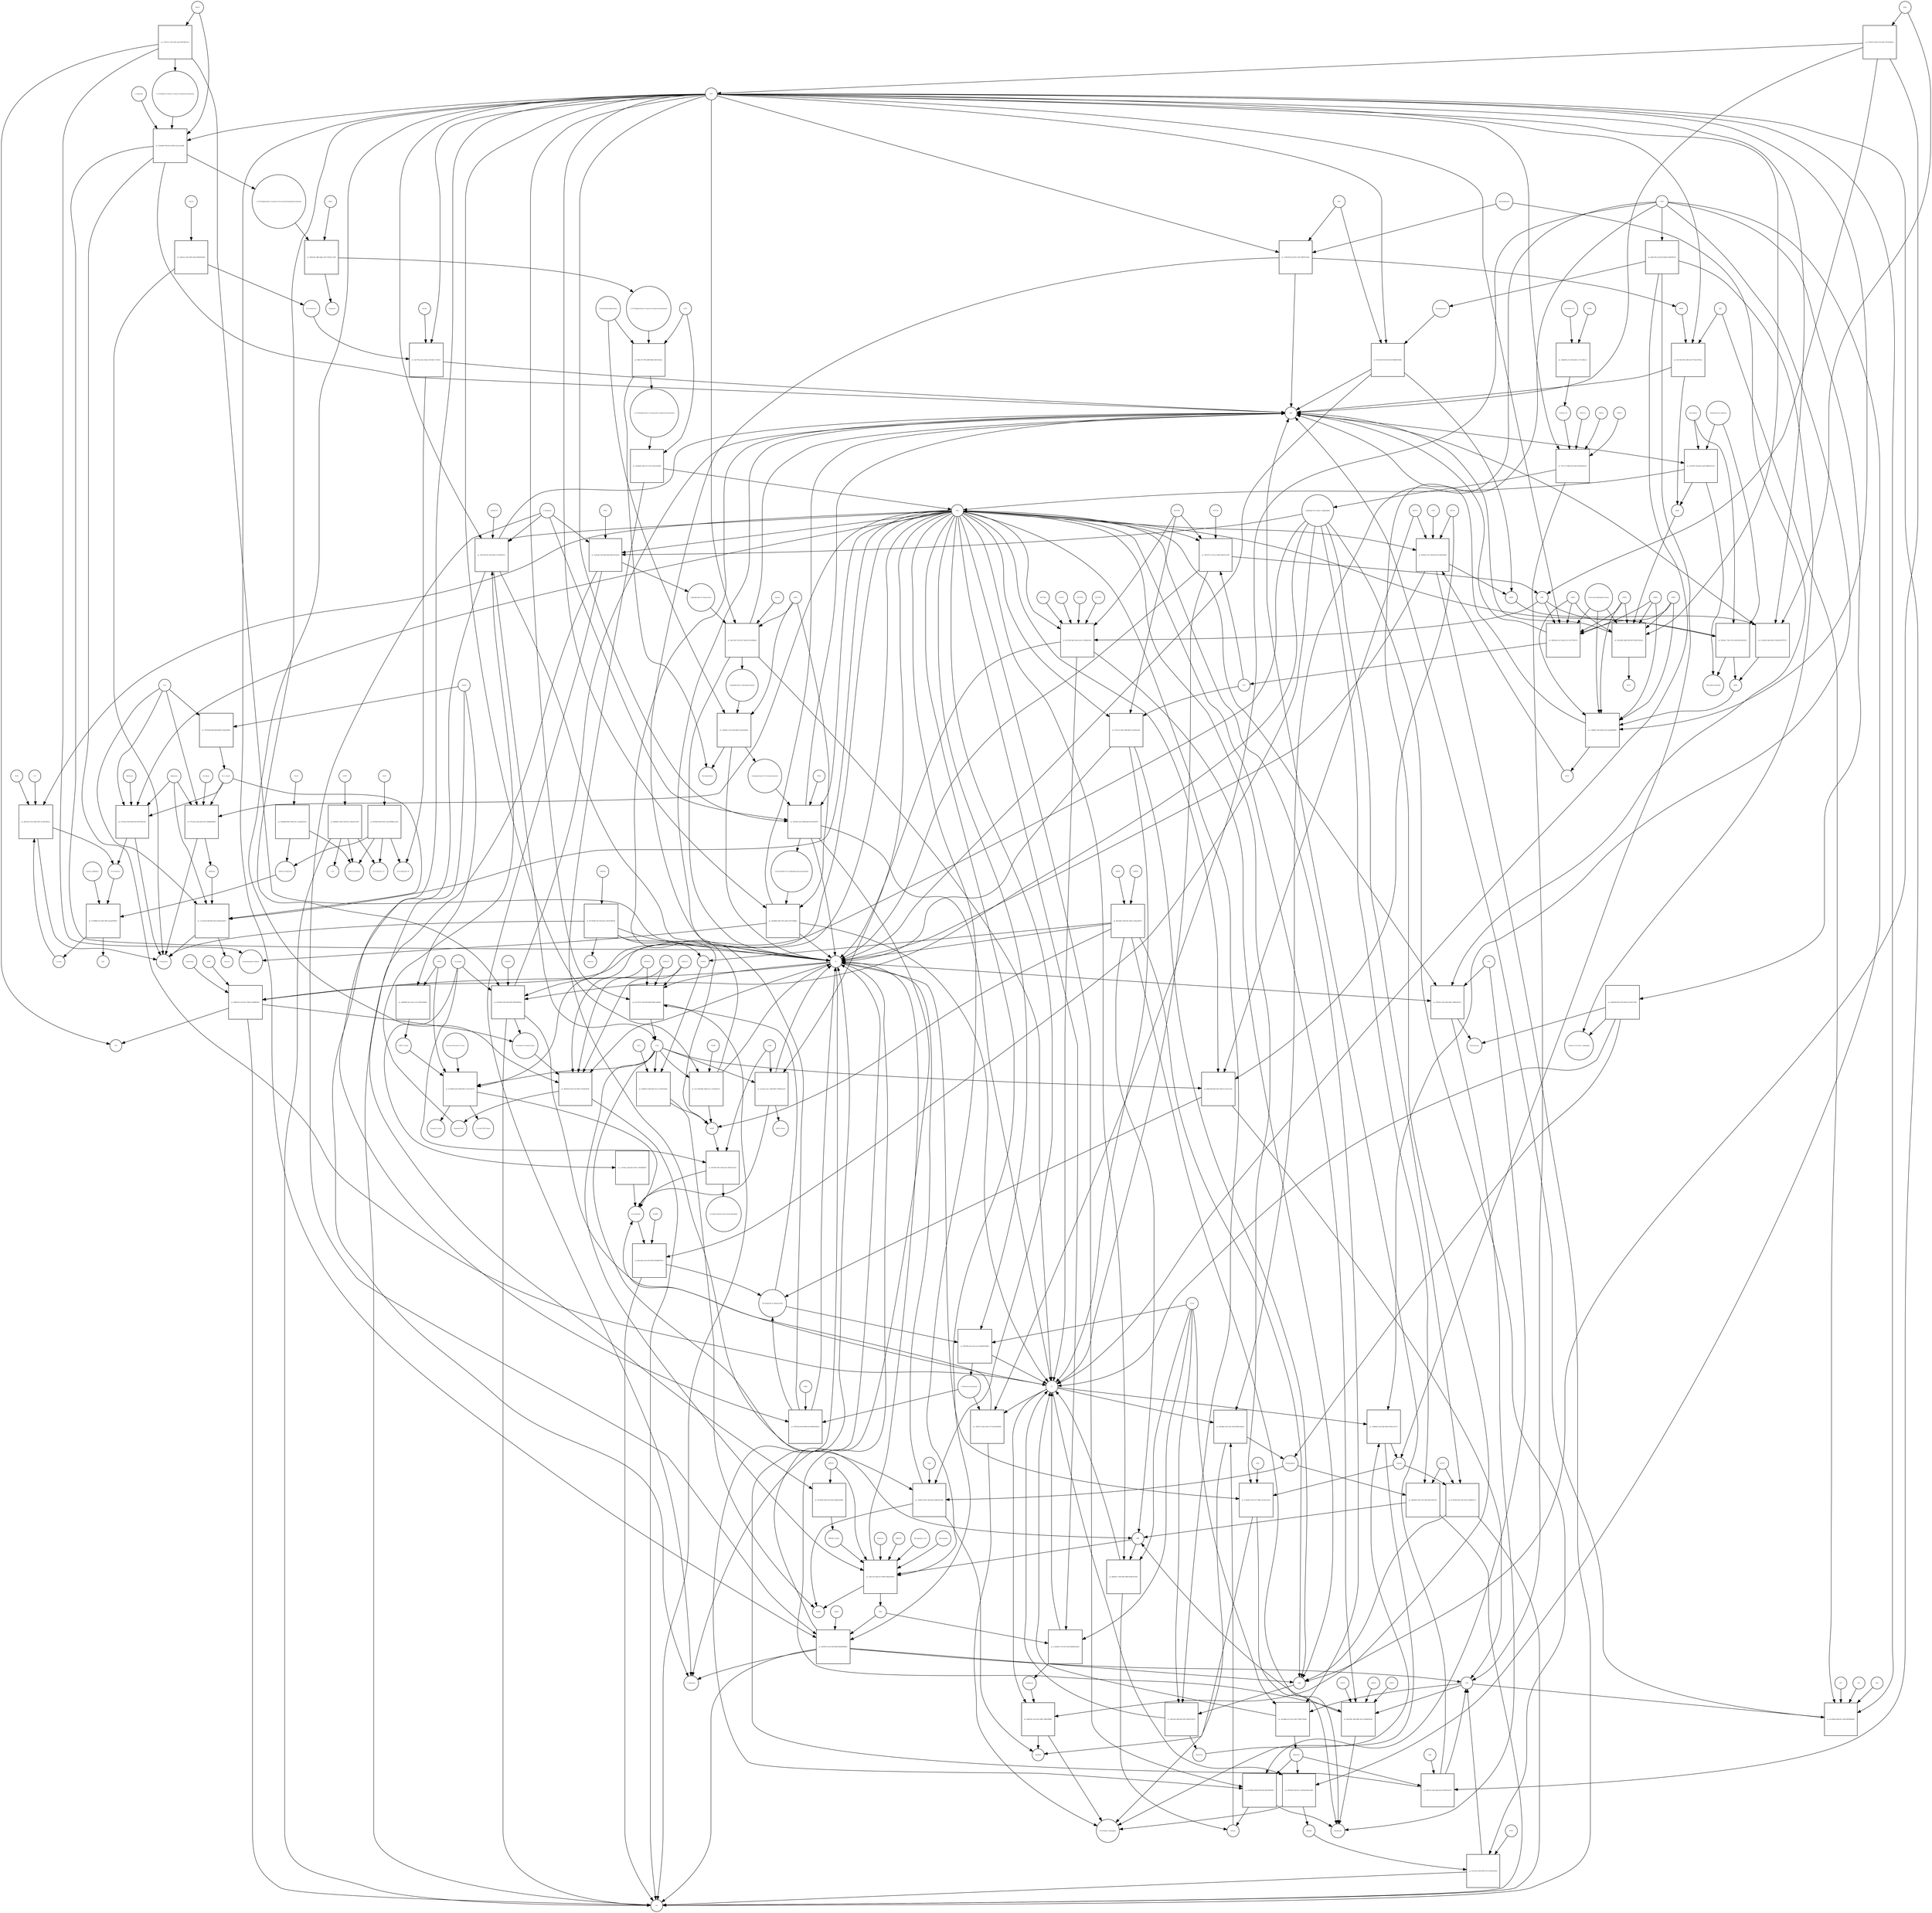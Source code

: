 strict digraph  {
"pr_2ef41ac5-ae9c-4fdf-a304-e650d70a0438" [annotation="", bipartite=1, cls=process, fontsize=4, label="pr_2ef41ac5-ae9c-4fdf-a304-e650d70a0438", shape=square];
"D-Galactose" [annotation="urn_miriam_obo.chebi_CHEBI%3A27667|urn_miriam_pubchem.compound_439353", bipartite=0, cls="simple chemical", fontsize=4, label="D-Galactose", shape=circle];
"Î±-D-Galactose" [annotation="urn_miriam_obo.chebi_CHEBI%3A28061|urn_miriam_pubchem.compound_439357", bipartite=0, cls="simple chemical", fontsize=4, label="Î±-D-Galactose", shape=circle];
GALM [annotation="", bipartite=0, cls=macromolecule, fontsize=4, label=GALM, shape=circle];
"pr_de577fae-b3ac-44da-a782-86d7cc734e23" [annotation="", bipartite=1, cls=process, fontsize=4, label="pr_de577fae-b3ac-44da-a782-86d7cc734e23", shape=square];
"Î±-D-Galactose-1P" [annotation="urn_miriam_obo.chebi_CHEBI%3A17973|urn_miriam_pubchem.compound_123912", bipartite=0, cls="simple chemical", fontsize=4, label="Î±-D-Galactose-1P", shape=circle];
GALK1 [annotation="", bipartite=0, cls=macromolecule, fontsize=4, label=GALK1, shape=circle];
ATP [annotation="urn_miriam_obo.chebi_CHEBI%3A15422|urn_miriam_pubchem.compound_5957", bipartite=0, cls="simple chemical", fontsize=4, label=ATP, shape=circle];
ADP [annotation="urn_miriam_obo.chebi_CHEBI%3A16761|urn_miriam_pubchem.compound_6022", bipartite=0, cls="simple chemical", fontsize=4, label=ADP, shape=circle];
"pr_d055fa6a-98c8-4421-adaf-06f80b1ce622" [annotation="", bipartite=1, cls=process, fontsize=4, label="pr_d055fa6a-98c8-4421-adaf-06f80b1ce622", shape=square];
"UDP-Î±-D-Galactose" [annotation="urn_miriam_obo.chebi_CHEBI%3A66914|urn_miriam_pubchem.compound_18068", bipartite=0, cls="simple chemical", fontsize=4, label="UDP-Î±-D-Galactose", shape=circle];
GALT [annotation="", bipartite=0, cls=macromolecule, fontsize=4, label=GALT, shape=circle];
"UDP-Î±-D-Glucose" [annotation="urn_miriam_obo.chebi_CHEBI%3A46229|urn_miriam_pubchem.compound_8629", bipartite=0, cls="simple chemical", fontsize=4, label="UDP-Î±-D-Glucose", shape=circle];
"Î±-D-Glucose-1-P" [annotation="urn_miriam_obo.chebi_CHEBI%3A29042|urn_miriam_pubchem.compound_439165", bipartite=0, cls="simple chemical", fontsize=4, label="Î±-D-Glucose-1-P", shape=circle];
"pr_68da8015-f2ba-47bb-8515-3dea561221f8" [annotation="", bipartite=1, cls=process, fontsize=4, label="pr_68da8015-f2ba-47bb-8515-3dea561221f8", shape=square];
UGP2 [annotation="", bipartite=0, cls=macromolecule, fontsize=4, label=UGP2, shape=circle];
PPi [annotation="urn_miriam_obo.chebi_CHEBI%3A18361|urn_miriam_pubchem.compound_644102", bipartite=0, cls="simple chemical", fontsize=4, label=PPi, shape=circle];
UTP [annotation="urn_miriam_obo.chebi_CHEBI%3A15713|urn_miriam_pubchem.compound_6133", bipartite=0, cls="simple chemical", fontsize=4, label=UTP, shape=circle];
"pr_2d24b858-80b7-4b3d-94c2-1eab3ba55013" [annotation="", bipartite=1, cls=process, fontsize=4, label="pr_2d24b858-80b7-4b3d-94c2-1eab3ba55013", shape=square];
GALE [annotation="", bipartite=0, cls=macromolecule, fontsize=4, label=GALE, shape=circle];
Lactose [annotation="urn_miriam_obo.chebi_CHEBI%3A17716|urn_miriam_pubchem.compound_440995", bipartite=0, cls="simple chemical", fontsize=4, label=Lactose, shape=circle];
"pr_bfba165c-4523-4582-9297-2ec0bc992ea2" [annotation="", bipartite=1, cls=process, fontsize=4, label="pr_bfba165c-4523-4582-9297-2ec0bc992ea2", shape=square];
GLB1 [annotation="", bipartite=0, cls=macromolecule, fontsize=4, label=GLB1, shape=circle];
LCT [annotation="", bipartite=0, cls=macromolecule, fontsize=4, label=LCT, shape=circle];
H2O [annotation="urn_miriam_obo.chebi_CHEBI%3A15377|urn_miriam_pubchem.compound_962", bipartite=0, cls="simple chemical", fontsize=4, label=H2O, shape=circle];
"Î±-D-Glucose" [annotation="urn_miriam_obo.chebi_CHEBI%3A28102|urn_miriam_pubchem.compound_79025", bipartite=0, cls="simple chemical", fontsize=4, label="Î±-D-Glucose", shape=circle];
"pr_657763db-2c87-4e5d-a8c2-5951fc606324" [annotation="", bipartite=1, cls=process, fontsize=4, label="pr_657763db-2c87-4e5d-a8c2-5951fc606324", shape=square];
Galacitol [annotation="urn_miriam_obo.chebi_CHEBI%3A16813|urn_miriam_pubchem.compound_11850", bipartite=0, cls="simple chemical", fontsize=4, label=Galacitol, shape=circle];
AKR1B1 [annotation="", bipartite=0, cls=macromolecule, fontsize=4, label=AKR1B1, shape=circle];
NADP [annotation="urn_miriam_obo.chebi_CHEBI%3A18009|urn_miriam_pubchem.compound_5886", bipartite=0, cls="simple chemical", fontsize=4, label=NADP, shape=circle];
NADPH [annotation="urn_miriam_obo.chebi_CHEBI%3A16474|urn_miriam_pubchem.compound_5884", bipartite=0, cls="simple chemical", fontsize=4, label=NADPH, shape=circle];
H [annotation="urn_miriam_obo.chebi_CHEBI%3A24636|urn_miriam_pubchem.compound_1038", bipartite=0, cls="simple chemical", fontsize=4, label=H, shape=circle];
Melibiose [annotation="urn_miriam_obo.chebi_CHEBI%3A28053|urn_miriam_pubchem.compound_440658", bipartite=0, cls="simple chemical", fontsize=4, label=Melibiose, shape=circle];
"pr_6c7fd2cf-fd34-45bb-bf1b-81f97094ca03" [annotation="", bipartite=1, cls=process, fontsize=4, label="pr_6c7fd2cf-fd34-45bb-bf1b-81f97094ca03", shape=square];
GLA [annotation="", bipartite=0, cls=macromolecule, fontsize=4, label=GLA, shape=circle];
GLA_Nsp14 [annotation="", bipartite=0, cls=complex, fontsize=4, label=GLA_Nsp14, shape=circle];
Migalastat [annotation="urn_miriam_pubmed_10866822|urn_miriam_obo.chebi_CHEBI%3A135923|urn_miriam_pubchem.compound_176077", bipartite=0, cls="simple chemical", fontsize=4, label=Migalastat, shape=circle];
Raffinose [annotation="urn_miriam_obo.chebi_CHEBI%3A16634|urn_miriam_pubchem.compound_439242", bipartite=0, cls="simple chemical", fontsize=4, label=Raffinose, shape=circle];
"pr_1c7aea59-1368-4976-9ac0-a620e47ab417" [annotation="", bipartite=1, cls=process, fontsize=4, label="pr_1c7aea59-1368-4976-9ac0-a620e47ab417", shape=square];
Sucrose [annotation="urn_miriam_obo.chebi_CHEBI%3A17992|urn_miriam_pubchem.compound_5988", bipartite=0, cls="simple chemical", fontsize=4, label=Sucrose, shape=circle];
"pr_0774d9b0-b71a-4831-8b97-deae4d796017" [annotation="", bipartite=1, cls=process, fontsize=4, label="pr_0774d9b0-b71a-4831-8b97-deae4d796017", shape=square];
"lactose synthetase" [annotation="", bipartite=0, cls=complex, fontsize=4, label="lactose synthetase", shape=circle];
UDP [annotation="urn_miriam_obo.chebi_CHEBI%3A17659|urn_miriam_pubchem.compound_6031", bipartite=0, cls="simple chemical", fontsize=4, label=UDP, shape=circle];
Stachyose [annotation="urn_miriam_obo.chebi_CHEBI%3A17164|urn_miriam_pubchem.compound_439531", bipartite=0, cls="simple chemical", fontsize=4, label=Stachyose, shape=circle];
"pr_475c4ca3-23ba-4ae0-9d13-b4fddf280a8b" [annotation="", bipartite=1, cls=process, fontsize=4, label="pr_475c4ca3-23ba-4ae0-9d13-b4fddf280a8b", shape=square];
NAD [annotation="urn_miriam_obo.chebi_CHEBI%3A15846|urn_miriam_pubchem.compound_5892", bipartite=0, cls="simple chemical", fontsize=4, label=NAD, shape=circle];
"pr_dc1c72fd-8681-44b6-b1ca-174a5665147c" [annotation="", bipartite=1, cls=process, fontsize=4, label="pr_dc1c72fd-8681-44b6-b1ca-174a5665147c", shape=square];
NADK [annotation="", bipartite=0, cls=macromolecule, fontsize=4, label=NADK, shape=circle];
"pr_b59b4475-a6d0-4fe8-9c3a-e2a53827d6ab" [annotation="", bipartite=1, cls=process, fontsize=4, label="pr_b59b4475-a6d0-4fe8-9c3a-e2a53827d6ab", shape=square];
NADH [annotation="urn_miriam_obo.chebi_CHEBI%3A16908|urn_miriam_pubchem.compound_439153", bipartite=0, cls="simple chemical", fontsize=4, label=NADH, shape=circle];
NNT [annotation="", bipartite=0, cls=macromolecule, fontsize=4, label=NNT, shape=circle];
"Deamino-NAD" [annotation="urn_miriam_obo.chebi_CHEBI%3A18304|urn_miriam_pubchem.compound_135421870", bipartite=0, cls="simple chemical", fontsize=4, label="Deamino-NAD", shape=circle];
"pr_e0ffc328-4f15-44ed-89e3-237a0825b17c" [annotation="", bipartite=1, cls=process, fontsize=4, label="pr_e0ffc328-4f15-44ed-89e3-237a0825b17c", shape=square];
NADSYN1 [annotation=urn_miriam_pubmed_12547821, bipartite=0, cls=macromolecule, fontsize=4, label=NADSYN1, shape=circle];
"L-Glutamine" [annotation="urn_miriam_obo.chebi_CHEBI%3A18050|urn_miriam_pubchem.compound_5961", bipartite=0, cls="simple chemical", fontsize=4, label="L-Glutamine", shape=circle];
"L-Glutamate" [annotation="urn_miriam_obo.chebi_CHEBI%3A16015|urn_miriam_pubchem.compound_33032", bipartite=0, cls="simple chemical", fontsize=4, label="L-Glutamate", shape=circle];
"Nicotinamide D-ribonucleotide" [annotation="urn_miriam_obo.chebi_CHEBI%3A16171|urn_miriam_pubchem.compound_14180", bipartite=0, cls="simple chemical", fontsize=4, label="Nicotinamide D-ribonucleotide", shape=circle];
"pr_4ec1d17b-7ae8-4d16-8d66-94fbe7a40e9b" [annotation="", bipartite=1, cls=process, fontsize=4, label="pr_4ec1d17b-7ae8-4d16-8d66-94fbe7a40e9b", shape=square];
NMNAT2 [annotation=urn_miriam_pubmed_12359228, bipartite=0, cls=macromolecule, fontsize=4, label=NMNAT2, shape=circle];
NMNAT1 [annotation=urn_miriam_pubmed_12359228, bipartite=0, cls=macromolecule, fontsize=4, label=NMNAT1, shape=circle];
NMNAT3 [annotation=urn_miriam_pubmed_17402747, bipartite=0, cls=macromolecule, fontsize=4, label=NMNAT3, shape=circle];
"pr_86df2e46-6463-4814-959e-9c1a8ce1fc83" [annotation="", bipartite=1, cls=process, fontsize=4, label="pr_86df2e46-6463-4814-959e-9c1a8ce1fc83", shape=square];
ENPP1 [annotation="", bipartite=0, cls=macromolecule, fontsize=4, label=ENPP1, shape=circle];
ENPP3 [annotation="", bipartite=0, cls=macromolecule, fontsize=4, label=ENPP3, shape=circle];
AMP [annotation="urn_miriam_obo.chebi_CHEBI%3A16027|urn_miriam_pubchem.compound_6083", bipartite=0, cls="simple chemical", fontsize=4, label=AMP, shape=circle];
"N-Ribosyl-nicotinamide" [annotation="urn_miriam_obo.chebi_CHEBI%3A15927|urn_miriam_pubchem.compound_439924", bipartite=0, cls="simple chemical", fontsize=4, label="N-Ribosyl-nicotinamide", shape=circle];
"pr_d9701a62-6ee8-4896-8cfb-f66693d3d2a4" [annotation="", bipartite=1, cls=process, fontsize=4, label="pr_d9701a62-6ee8-4896-8cfb-f66693d3d2a4", shape=square];
NRK1 [annotation="", bipartite=0, cls=macromolecule, fontsize=4, label=NRK1, shape=circle];
"pr_93f678ba-6ea0-41de-ab15-bb6409226669" [annotation="", bipartite=1, cls=process, fontsize=4, label="pr_93f678ba-6ea0-41de-ab15-bb6409226669", shape=square];
NT5E [annotation=urn_miriam_pubmed_2848759, bipartite=0, cls=macromolecule, fontsize=4, label=NT5E, shape=circle];
Pi [annotation="urn_miriam_obo.chebi_CHEBI%3A18367|urn_miriam_pubchem.compound_1061", bipartite=0, cls="simple chemical", fontsize=4, label=Pi, shape=circle];
Nicotinate [annotation="urn_miriam_obo.chebi_CHEBI%3A32544|urn_miriam_pubchem.compound_937", bipartite=0, cls="simple chemical", fontsize=4, label=Nicotinate, shape=circle];
"pr_f2b7df97-0b1e-46ed-be22-f944cb5c8357" [annotation="", bipartite=1, cls=process, fontsize=4, label="pr_f2b7df97-0b1e-46ed-be22-f944cb5c8357", shape=square];
Nicotinamide [annotation="urn_miriam_obo.chebi_CHEBI%3A17154|urn_miriam_pubchem.compound_936", bipartite=0, cls="simple chemical", fontsize=4, label=Nicotinamide, shape=circle];
CD38 [annotation=urn_miriam_pubmed_16690024, bipartite=0, cls=macromolecule, fontsize=4, label=CD38, shape=circle];
"nicotinate-adenine dinucleotide phosphate" [annotation="urn_miriam_obo.chebi_CHEBI%3A75967|urn_miriam_pubchem.compound_71768143", bipartite=0, cls="simple chemical", fontsize=4, label="nicotinate-adenine dinucleotide phosphate", shape=circle];
"pr_86fceba6-cd2a-4479-8993-5904d68787ea" [annotation="", bipartite=1, cls=process, fontsize=4, label="pr_86fceba6-cd2a-4479-8993-5904d68787ea", shape=square];
NAMPT [annotation="", bipartite=0, cls=macromolecule, fontsize=4, label=NAMPT, shape=circle];
"5-phospho-Î±-D-ribose 1-diphosphate" [annotation="urn_miriam_obo.chebi_CHEBI%3A17111|urn_miriam_pubchem.compound_7339", bipartite=0, cls="simple chemical", fontsize=4, label="5-phospho-Î±-D-ribose 1-diphosphate", shape=circle];
"pr_c485e77a-4adc-4901-a7f7-082a20628f00" [annotation="", bipartite=1, cls=process, fontsize=4, label="pr_c485e77a-4adc-4901-a7f7-082a20628f00", shape=square];
PNP [annotation="", bipartite=0, cls=macromolecule, fontsize=4, label=PNP, shape=circle];
"Î±-D-Ribose 1-phosphate" [annotation="urn_miriam_obo.chebi_CHEBI%3A16300|urn_miriam_pubchem.compound_439236", bipartite=0, cls="simple chemical", fontsize=4, label="Î±-D-Ribose 1-phosphate", shape=circle];
"pr_b17bb836-ebd3-4d4d-8602-a77a6cde4774" [annotation="", bipartite=1, cls=process, fontsize=4, label="pr_b17bb836-ebd3-4d4d-8602-a77a6cde4774", shape=square];
SIRT5 [annotation=urn_miriam_pubmed_17694089, bipartite=0, cls=macromolecule, fontsize=4, label=SIRT5, shape=circle];
SIRT5_Nsp14 [annotation="", bipartite=0, cls=complex, fontsize=4, label=SIRT5_Nsp14, shape=circle];
"Histone N6-acetyl-L-lysine" [annotation="urn_miriam_pubchem.substance_5094", bipartite=0, cls="simple chemical", fontsize=4, label="Histone N6-acetyl-L-lysine", shape=circle];
"O-Acetyl-ADP-ribose" [annotation="urn_miriam_obo.chebi_CHEBI%3A76279|urn_miriam_pubchem.compound_72193709", bipartite=0, cls="simple chemical", fontsize=4, label="O-Acetyl-ADP-ribose", shape=circle];
"Histone-L-lysine" [annotation="urn_miriam_obo.chebi_CHEBI%3A5738|urn_miriam_pubchem.substance_5447|urn_miriam_pubchem.substance_223439948", bipartite=0, cls="simple chemical", fontsize=4, label="Histone-L-lysine", shape=circle];
"pr_dc1faaac-dacc-4406-8f28-279dd4eea61f" [annotation="", bipartite=1, cls=process, fontsize=4, label="pr_dc1faaac-dacc-4406-8f28-279dd4eea61f", shape=square];
"ADP-D-ribose" [annotation="urn_miriam_obo.chebi_CHEBI%3A16960|urn_miriam_pubchem.compound_33576", bipartite=0, cls="simple chemical", fontsize=4, label="ADP-D-ribose", shape=circle];
"Nicotinate D-ribonucleotide" [annotation="urn_miriam_obo.chebi_CHEBI%3A15763|urn_miriam_pubchem.compound_121992", bipartite=0, cls="simple chemical", fontsize=4, label="Nicotinate D-ribonucleotide", shape=circle];
"pr_d6558aaf-efd5-415d-a9b6-778c09cb876f" [annotation="", bipartite=1, cls=process, fontsize=4, label="pr_d6558aaf-efd5-415d-a9b6-778c09cb876f", shape=square];
Quinolinate [annotation="urn_miriam_obo.chebi_CHEBI%3A16675|urn_miriam_pubchem.compound_1066", bipartite=0, cls="simple chemical", fontsize=4, label=Quinolinate, shape=circle];
"pr_609bc502-ec2b-49c7-8406-4cadd9f645e0" [annotation="", bipartite=1, cls=process, fontsize=4, label="pr_609bc502-ec2b-49c7-8406-4cadd9f645e0", shape=square];
QPRT [annotation="", bipartite=0, cls=macromolecule, fontsize=4, label=QPRT, shape=circle];
CO2 [annotation="urn_miriam_obo.chebi_CHEBI%3A16526|urn_miriam_pubchem.compound_280", bipartite=0, cls="simple chemical", fontsize=4, label=CO2, shape=circle];
"pr_d237f40a-63bf-4a00-bf95-63b810bd87e4" [annotation="", bipartite=1, cls=process, fontsize=4, label="pr_d237f40a-63bf-4a00-bf95-63b810bd87e4", shape=square];
NAPRT1 [annotation="", bipartite=0, cls=macromolecule, fontsize=4, label=NAPRT1, shape=circle];
"pr_ccd754ce-e2bb-49e3-995c-5c9fa9860ef8" [annotation="", bipartite=1, cls=process, fontsize=4, label="pr_ccd754ce-e2bb-49e3-995c-5c9fa9860ef8", shape=square];
"Î±D-Ribose 1P" [annotation="urn_miriam_obo.chebi_CHEBI%3A16300|urn_miriam_pubchem.compound_439236", bipartite=0, cls="simple chemical", fontsize=4, label="Î±D-Ribose 1P", shape=circle];
"pr_1db26f42-a116-433b-a86c-c37115d92cc2" [annotation="", bipartite=1, cls=process, fontsize=4, label="pr_1db26f42-a116-433b-a86c-c37115d92cc2", shape=square];
"D-Ribose 5P" [annotation="urn_miriam_obo.chebi_CHEBI%3A78679|urn_miriam_pubchem.compound_439167", bipartite=0, cls="simple chemical", fontsize=4, label="D-Ribose 5P", shape=circle];
PGM2 [annotation="", bipartite=0, cls=macromolecule, fontsize=4, label=PGM2, shape=circle];
"pr_7fe71c7e-83b8-435e-b922-89cf054412a5" [annotation="", bipartite=1, cls=process, fontsize=4, label="pr_7fe71c7e-83b8-435e-b922-89cf054412a5", shape=square];
PRPS1 [annotation="", bipartite=0, cls=macromolecule, fontsize=4, label=PRPS1, shape=circle];
PRPS2 [annotation="", bipartite=0, cls=macromolecule, fontsize=4, label=PRPS2, shape=circle];
PRPS1L1 [annotation="", bipartite=0, cls=macromolecule, fontsize=4, label=PRPS1L1, shape=circle];
"pr_da3f2afb-c68f-4da9-86e8-dfbc9351ded5" [annotation="", bipartite=1, cls=process, fontsize=4, label="pr_da3f2afb-c68f-4da9-86e8-dfbc9351ded5", shape=square];
"5-phospho-beta-D-ribosylamine" [annotation="urn_miriam_obo.chebi_CHEBI%3A37737|urn_miriam_pubchem.compound_439905", bipartite=0, cls="simple chemical", fontsize=4, label="5-phospho-beta-D-ribosylamine", shape=circle];
PPAT [annotation="", bipartite=0, cls=macromolecule, fontsize=4, label=PPAT, shape=circle];
"pr_e40ec3b3-7923-4bc7-89a0-d521cd46ed4d" [annotation="", bipartite=1, cls=process, fontsize=4, label="pr_e40ec3b3-7923-4bc7-89a0-d521cd46ed4d", shape=square];
"5-phospho-beta-D-ribosylglycinamide" [annotation="urn_miriam_obo.chebi_CHEBI%3A143788|urn_miriam_pubchem.compound_129630972", bipartite=0, cls="simple chemical", fontsize=4, label="5-phospho-beta-D-ribosylglycinamide", shape=circle];
GART [annotation="", bipartite=0, cls=macromolecule, fontsize=4, label=GART, shape=circle];
Glycine [annotation="urn_miriam_obo.chebi_CHEBI%3A15428|urn_miriam_pubchem.compound_750", bipartite=0, cls="simple chemical", fontsize=4, label=Glycine, shape=circle];
"pr_185d36cc-af74-4189-a485-55ea2ad2954a" [annotation="", bipartite=1, cls=process, fontsize=4, label="pr_185d36cc-af74-4189-a485-55ea2ad2954a", shape=square];
"5-phosphoribosyl-N-formylglycinamide" [annotation="urn_miriam_pubchem.compound_129652037", bipartite=0, cls="simple chemical", fontsize=4, label="5-phosphoribosyl-N-formylglycinamide", shape=circle];
"10-Formyltetrahydrofolate" [annotation="urn_miriam_obo.chebi_CHEBI%3A15637|urn_miriam_pubchem.compound_135450591", bipartite=0, cls="simple chemical", fontsize=4, label="10-Formyltetrahydrofolate", shape=circle];
Tetrahydrofolate [annotation="urn_miriam_obo.chebi_CHEBI%3A67016|urn_miriam_pubchem.compound_135444742", bipartite=0, cls="simple chemical", fontsize=4, label=Tetrahydrofolate, shape=circle];
"pr_1f831f9c-b1ae-48d9-8adf-ed5229350935" [annotation="", bipartite=1, cls=process, fontsize=4, label="pr_1f831f9c-b1ae-48d9-8adf-ed5229350935", shape=square];
"2-(Formamido)-N1-(5'-phosphoribosyl)acetamidine" [annotation="urn_miriam_pubchem.compound_5462266", bipartite=0, cls="simple chemical", fontsize=4, label="2-(Formamido)-N1-(5'-phosphoribosyl)acetamidine", shape=circle];
PFAS [annotation="", bipartite=0, cls=macromolecule, fontsize=4, label=PFAS, shape=circle];
"pr_a5e46982-a8d7-4762-ad36-225f733fd4b4" [annotation="", bipartite=1, cls=process, fontsize=4, label="pr_a5e46982-a8d7-4762-ad36-225f733fd4b4", shape=square];
"Aminoimidazole ribotide" [annotation="urn_miriam_obo.chebi_CHEBI%3A138560|urn_miriam_pubchem.compound_161500", bipartite=0, cls="simple chemical", fontsize=4, label="Aminoimidazole ribotide", shape=circle];
"pr_575871ca-7410-4565-aad2-490796fcf214" [annotation="", bipartite=1, cls=process, fontsize=4, label="pr_575871ca-7410-4565-aad2-490796fcf214", shape=square];
"1-(5-Phospho-D-ribosyl)-5-amino-4-imidazolecarboxylate" [annotation="urn_miriam_obo.chebi_CHEBI%3A28413|urn_miriam_pubchem.compound_165388", bipartite=0, cls="simple chemical", fontsize=4, label="1-(5-Phospho-D-ribosyl)-5-amino-4-imidazolecarboxylate", shape=circle];
PAICS [annotation="", bipartite=0, cls=macromolecule, fontsize=4, label=PAICS, shape=circle];
"pr_323e8ddf-784d-45c4-9806-a16ea1a346db" [annotation="", bipartite=1, cls=process, fontsize=4, label="pr_323e8ddf-784d-45c4-9806-a16ea1a346db", shape=square];
"1-(5'-Phosphoribosyl)-5-amino-4-(N-succinocarboxamide)-imidazole" [annotation="urn_miriam_obo.chebi_CHEBI%3A18319|urn_miriam_pubchem.compound_160666", bipartite=0, cls="simple chemical", fontsize=4, label="1-(5'-Phosphoribosyl)-5-amino-4-(N-succinocarboxamide)-imidazole", shape=circle];
"L-Aspartate" [annotation="urn_miriam_obo.chebi_CHEBI%3A17053|urn_miriam_pubchem.compound_5960", bipartite=0, cls="simple chemical", fontsize=4, label="L-Aspartate", shape=circle];
"pr_993ee54c-3bb0-44da-a536-73d78cac7548" [annotation="", bipartite=1, cls=process, fontsize=4, label="pr_993ee54c-3bb0-44da-a536-73d78cac7548", shape=square];
"1-(5'-Phosphoribosyl)-5-amino-4-imidazolecarboxamide" [annotation="urn_miriam_obo.chebi_CHEBI%3A18406|urn_miriam_pubchem.compound_65110", bipartite=0, cls="simple chemical", fontsize=4, label="1-(5'-Phosphoribosyl)-5-amino-4-imidazolecarboxamide", shape=circle];
ADSL [annotation="", bipartite=0, cls=macromolecule, fontsize=4, label=ADSL, shape=circle];
Fumarate [annotation="urn_miriam_obo.chebi_CHEBI%3A29806|urn_miriam_pubchem.compound_5460307", bipartite=0, cls="simple chemical", fontsize=4, label=Fumarate, shape=circle];
"pr_908cc7f9-7f64-4df8-94b4-5a6fc01fab1a" [annotation="", bipartite=1, cls=process, fontsize=4, label="pr_908cc7f9-7f64-4df8-94b4-5a6fc01fab1a", shape=square];
"1-(5'-Phosphoribosyl)-5-formamido-4-imidazolecarboxamide" [annotation="urn_miriam_obo.chebi_CHEBI%3A18381|urn_miriam_pubchem.compound_166760", bipartite=0, cls="simple chemical", fontsize=4, label="1-(5'-Phosphoribosyl)-5-formamido-4-imidazolecarboxamide", shape=circle];
ATIC [annotation="", bipartite=0, cls=macromolecule, fontsize=4, label=ATIC, shape=circle];
"pr_3a028e63-c6b2-47c5-8c31-fdce553fe9df" [annotation="", bipartite=1, cls=process, fontsize=4, label="pr_3a028e63-c6b2-47c5-8c31-fdce553fe9df", shape=square];
IMP [annotation="urn_miriam_obo.chebi_CHEBI%3A17202|urn_miriam_pubchem.compound_135398640", bipartite=0, cls="simple chemical", fontsize=4, label=IMP, shape=circle];
"pr_a18e7ce9-32bf-4a73-8099-e59b30c445f1" [annotation="", bipartite=1, cls=process, fontsize=4, label="pr_a18e7ce9-32bf-4a73-8099-e59b30c445f1", shape=square];
XMP [annotation="urn_miriam_obo.chebi_CHEBI%3A15652|urn_miriam_pubchem.compound_73323", bipartite=0, cls="simple chemical", fontsize=4, label=XMP, shape=circle];
IMPDH1 [annotation="", bipartite=0, cls=macromolecule, fontsize=4, label=IMPDH1, shape=circle];
IMPDH2 [annotation="", bipartite=0, cls=macromolecule, fontsize=4, label=IMPDH2, shape=circle];
IMPDH2_Nsp14 [annotation="", bipartite=0, cls=complex, fontsize=4, label=IMPDH2_Nsp14, shape=circle];
"Mycophenolic acid" [annotation="urn_miriam_pubmed_5799033|urn_miriam_obo.chebi_CHEBI%3A168396|urn_miriam_pubchem.compound_446541", bipartite=0, cls="simple chemical", fontsize=4, label="Mycophenolic acid", shape=circle];
Merimepodib [annotation="urn_miriam_pubmed_10878288|urn_miriam_pubchem.compound_53241", bipartite=0, cls="simple chemical", fontsize=4, label=Merimepodib, shape=circle];
Ribavirin [annotation="urn_miriam_pubmed_22555152|urn_miriam_obo.chebi_CHEBI%3A63580|urn_miriam_pubchem.compound_37542", bipartite=0, cls="simple chemical", fontsize=4, label=Ribavirin, shape=circle];
"pr_e8d78412-a3e5-4926-96df-93bd55b98de8" [annotation="", bipartite=1, cls=process, fontsize=4, label="pr_e8d78412-a3e5-4926-96df-93bd55b98de8", shape=square];
GMP [annotation="urn_miriam_obo.chebi_CHEBI%3A17345|urn_miriam_pubchem.compound_135398631", bipartite=0, cls="simple chemical", fontsize=4, label=GMP, shape=circle];
GMPS [annotation=urn_miriam_pubmed_8089153, bipartite=0, cls=macromolecule, fontsize=4, label=GMPS, shape=circle];
"pr_072d10cd-10bd-47eb-afd9-70e7bae6f53a" [annotation="", bipartite=1, cls=process, fontsize=4, label="pr_072d10cd-10bd-47eb-afd9-70e7bae6f53a", shape=square];
GDP [annotation="urn_miriam_obo.chebi_CHEBI%3A17552|urn_miriam_pubchem.compound_135398619", bipartite=0, cls="simple chemical", fontsize=4, label=GDP, shape=circle];
GUK1 [annotation=urn_miriam_pubmed_8663313, bipartite=0, cls=macromolecule, fontsize=4, label=GUK1, shape=circle];
"pr_28805a4e-5ec5-4a66-a512-515577604374" [annotation="", bipartite=1, cls=process, fontsize=4, label="pr_28805a4e-5ec5-4a66-a512-515577604374", shape=square];
GTP [annotation="urn_miriam_obo.chebi_CHEBI%3A15996|urn_miriam_pubchem.compound_35398633", bipartite=0, cls="simple chemical", fontsize=4, label=GTP, shape=circle];
NME3 [annotation="", bipartite=0, cls=macromolecule, fontsize=4, label=NME3, shape=circle];
"Nucleoside diphosphate kinase" [annotation="", bipartite=0, cls=complex, fontsize=4, label="Nucleoside diphosphate kinase", shape=circle];
NME5 [annotation="", bipartite=0, cls=macromolecule, fontsize=4, label=NME5, shape=circle];
NME6 [annotation="", bipartite=0, cls=macromolecule, fontsize=4, label=NME6, shape=circle];
NME7 [annotation="", bipartite=0, cls=macromolecule, fontsize=4, label=NME7, shape=circle];
"pr_f95aedc7-76ae-47e6-a30b-28a51a89291d" [annotation="", bipartite=1, cls=process, fontsize=4, label="pr_f95aedc7-76ae-47e6-a30b-28a51a89291d", shape=square];
dGDP [annotation="urn_miriam_obo.chebi_CHEBI%3A28862|urn_miriam_pubchem.compound_135398595", bipartite=0, cls="simple chemical", fontsize=4, label=dGDP, shape=circle];
"ribonucleoside reductase" [annotation="", bipartite=0, cls=complex, fontsize=4, label="ribonucleoside reductase", shape=circle];
Thioredoxin [annotation="urn_miriam_obo.chebi_CHEBI%3A15033|urn_miriam_pubchem.substance_223441017|urn_miriam_pubchem.substance_3635", bipartite=0, cls="simple chemical", fontsize=4, label=Thioredoxin, shape=circle];
"Thioredoxin disulfide" [annotation="urn_miriam_obo.chebi_CHEBI%3A18191|urn_miriam_pubchem.substance_11533266|urn_miriam_pubchem.substance_3636", bipartite=0, cls="simple chemical", fontsize=4, label="Thioredoxin disulfide", shape=circle];
"pr_c1df6b0c-5855-49da-9e7b-5aa438656b99" [annotation="", bipartite=1, cls=process, fontsize=4, label="pr_c1df6b0c-5855-49da-9e7b-5aa438656b99", shape=square];
dGTP [annotation="urn_miriam_obo.chebi_CHEBI%3A16497|urn_miriam_pubchem.compound_135398599", bipartite=0, cls="simple chemical", fontsize=4, label=dGTP, shape=circle];
dGMP [annotation="urn_miriam_obo.chebi_CHEBI%3A16192|urn_miriam_pubchem.compound_135398597", bipartite=0, cls="simple chemical", fontsize=4, label=dGMP, shape=circle];
"pr_c5e3aa2b-3da8-4064-a7db-8dc9d7f76732" [annotation="", bipartite=1, cls=process, fontsize=4, label="pr_c5e3aa2b-3da8-4064-a7db-8dc9d7f76732", shape=square];
Deoxyguanosine [annotation="urn_miriam_obo.chebi_CHEBI%3A17172|urn_miriam_pubchem.compound_135398592", bipartite=0, cls="simple chemical", fontsize=4, label=Deoxyguanosine, shape=circle];
"pr_5fce31bf-f51b-430c-9ec6-858d0a7b434b" [annotation="", bipartite=1, cls=process, fontsize=4, label="pr_5fce31bf-f51b-430c-9ec6-858d0a7b434b", shape=square];
DCK [annotation="", bipartite=0, cls=macromolecule, fontsize=4, label=DCK, shape=circle];
"pr_b9ae2708-c2ef-4f34-b5d8-2254f8784726" [annotation="", bipartite=1, cls=process, fontsize=4, label="pr_b9ae2708-c2ef-4f34-b5d8-2254f8784726", shape=square];
Guanine [annotation="urn_miriam_obo.chebi_CHEBI%3A16235|urn_miriam_pubchem.compound_135398634", bipartite=0, cls="simple chemical", fontsize=4, label=Guanine, shape=circle];
"2-deoxy-Î±-D-ribose 1-phosphate" [annotation="urn_miriam_obo.chebi_CHEBI%3A28542|urn_miriam_pubchem.compound_439287", bipartite=0, cls="simple chemical", fontsize=4, label="2-deoxy-Î±-D-ribose 1-phosphate", shape=circle];
"pr_4f936efc-fd7c-404d-9b3e-873af853b5dd" [annotation="", bipartite=1, cls=process, fontsize=4, label="pr_4f936efc-fd7c-404d-9b3e-873af853b5dd", shape=square];
ITPA [annotation="", bipartite=0, cls=macromolecule, fontsize=4, label=ITPA, shape=circle];
"pr_0c7b33b4-f063-414e-b82e-9e4f9687fccc" [annotation="", bipartite=1, cls=process, fontsize=4, label="pr_0c7b33b4-f063-414e-b82e-9e4f9687fccc", shape=square];
HPRT1 [annotation="", bipartite=0, cls=macromolecule, fontsize=4, label=HPRT1, shape=circle];
Guanosine [annotation="urn_miriam_obo.chebi_CHEBI%3A16750|urn_miriam_pubchem.compound_135398635", bipartite=0, cls="simple chemical", fontsize=4, label=Guanosine, shape=circle];
"pr_a056fb26-41a6-4fbe-8d96-50240ccc8c57" [annotation="", bipartite=1, cls=process, fontsize=4, label="pr_a056fb26-41a6-4fbe-8d96-50240ccc8c57", shape=square];
"pr_2a8c925a-a649-4fa2-9f51-a8f1d5720131" [annotation="", bipartite=1, cls=process, fontsize=4, label="pr_2a8c925a-a649-4fa2-9f51-a8f1d5720131", shape=square];
"pr_3e97e677-ec3f-4ce2-b9ff-edda53c2479f" [annotation="", bipartite=1, cls=process, fontsize=4, label="pr_3e97e677-ec3f-4ce2-b9ff-edda53c2479f", shape=square];
ENTPD2 [annotation="", bipartite=0, cls=macromolecule, fontsize=4, label=ENTPD2, shape=circle];
NTPCR [annotation="", bipartite=0, cls=macromolecule, fontsize=4, label=NTPCR, shape=circle];
"pr_07531c25-db27-468f-8b0f-1e2a39e6c3be" [annotation="", bipartite=1, cls=process, fontsize=4, label="pr_07531c25-db27-468f-8b0f-1e2a39e6c3be", shape=square];
"pr_6fc7a62f-6de2-4a4a-aa34-cc399c8dc081" [annotation="", bipartite=1, cls=process, fontsize=4, label="pr_6fc7a62f-6de2-4a4a-aa34-cc399c8dc081", shape=square];
ENTPD4 [annotation="", bipartite=0, cls=macromolecule, fontsize=4, label=ENTPD4, shape=circle];
ENTPD5 [annotation="", bipartite=0, cls=macromolecule, fontsize=4, label=ENTPD5, shape=circle];
ENTPD6 [annotation="", bipartite=0, cls=macromolecule, fontsize=4, label=ENTPD6, shape=circle];
CANT1 [annotation="", bipartite=0, cls=macromolecule, fontsize=4, label=CANT1, shape=circle];
"pr_8fa23ddc-2028-443c-b0fe-21262a16e673" [annotation="", bipartite=1, cls=process, fontsize=4, label="pr_8fa23ddc-2028-443c-b0fe-21262a16e673", shape=square];
GMPR [annotation="", bipartite=0, cls=macromolecule, fontsize=4, label=GMPR, shape=circle];
GMPR2 [annotation="", bipartite=0, cls=macromolecule, fontsize=4, label=GMPR2, shape=circle];
Ammonium [annotation="urn_miriam_obo.chebi_CHEBI%3A28938|urn_miriam_pubchem.compound_223", bipartite=0, cls="simple chemical", fontsize=4, label=Ammonium, shape=circle];
"pr_85ed78bc-5682-4881-8caf-c3642b63b7d6" [annotation="", bipartite=1, cls=process, fontsize=4, label="pr_85ed78bc-5682-4881-8caf-c3642b63b7d6", shape=square];
AMDP2 [annotation="", bipartite=0, cls=macromolecule, fontsize=4, label=AMDP2, shape=circle];
AMPD1 [annotation="", bipartite=0, cls=macromolecule, fontsize=4, label=AMPD1, shape=circle];
AMPD3 [annotation="", bipartite=0, cls=macromolecule, fontsize=4, label=AMPD3, shape=circle];
"pr_cc6abf66-11c9-4547-8c80-d8409b230d2a" [annotation="", bipartite=1, cls=process, fontsize=4, label="pr_cc6abf66-11c9-4547-8c80-d8409b230d2a", shape=square];
Xanthosine [annotation="urn_miriam_obo.chebi_CHEBI%3A18107|urn_miriam_pubchem.compound_64959", bipartite=0, cls="simple chemical", fontsize=4, label=Xanthosine, shape=circle];
"pr_94810261-2a4a-41b1-8883-7680e2f0bff2" [annotation="", bipartite=1, cls=process, fontsize=4, label="pr_94810261-2a4a-41b1-8883-7680e2f0bff2", shape=square];
Xanthine [annotation="urn_miriam_obo.chebi_CHEBI%3A15318|urn_miriam_pubchem.compound_1188", bipartite=0, cls="simple chemical", fontsize=4, label=Xanthine, shape=circle];
"pr_b6862d11-7b58-4095-9804-6f3647be7402" [annotation="", bipartite=1, cls=process, fontsize=4, label="pr_b6862d11-7b58-4095-9804-6f3647be7402", shape=square];
Inosine [annotation="urn_miriam_obo.chebi_CHEBI%3A17596|urn_miriam_pubchem.compound_35398641", bipartite=0, cls="simple chemical", fontsize=4, label=Inosine, shape=circle];
"pr_4f25d8a0-e255-4ebc-bd5b-f6f8e14ab34a" [annotation="", bipartite=1, cls=process, fontsize=4, label="pr_4f25d8a0-e255-4ebc-bd5b-f6f8e14ab34a", shape=square];
Hypoxanthine [annotation="urn_miriam_obo.chebi_CHEBI%3A17368|urn_miriam_pubchem.compound_135398638", bipartite=0, cls="simple chemical", fontsize=4, label=Hypoxanthine, shape=circle];
"pr_c9646e76-8651-4fb6-b9a3-fd4801f54adb" [annotation="", bipartite=1, cls=process, fontsize=4, label="pr_c9646e76-8651-4fb6-b9a3-fd4801f54adb", shape=square];
XDH [annotation="", bipartite=0, cls=macromolecule, fontsize=4, label=XDH, shape=circle];
"pr_473ad5b2-1292-4377-98ba-a3239cc824c0" [annotation="", bipartite=1, cls=process, fontsize=4, label="pr_473ad5b2-1292-4377-98ba-a3239cc824c0", shape=square];
GDA [annotation="", bipartite=0, cls=macromolecule, fontsize=4, label=GDA, shape=circle];
"pr_e44b942e-b281-476a-b2b6-88f1236a3331" [annotation="", bipartite=1, cls=process, fontsize=4, label="pr_e44b942e-b281-476a-b2b6-88f1236a3331", shape=square];
Adenosine [annotation="urn_miriam_obo.chebi_CHEBI%3A16335|urn_miriam_pubchem.compound_60961", bipartite=0, cls="simple chemical", fontsize=4, label=Adenosine, shape=circle];
"pr_3215646a-d5b9-4e58-b358-36f23403032d" [annotation="", bipartite=1, cls=process, fontsize=4, label="pr_3215646a-d5b9-4e58-b358-36f23403032d", shape=square];
ADA [annotation="", bipartite=0, cls=macromolecule, fontsize=4, label=ADA, shape=circle];
"pr_d4ff5131-4a6e-40a9-ba24-33f00252ac0a" [annotation="", bipartite=1, cls=process, fontsize=4, label="pr_d4ff5131-4a6e-40a9-ba24-33f00252ac0a", shape=square];
ADK [annotation="", bipartite=0, cls=macromolecule, fontsize=4, label=ADK, shape=circle];
"pr_c6a2dd6a-dc22-45cf-a4b2-7096471265de" [annotation="", bipartite=1, cls=process, fontsize=4, label="pr_c6a2dd6a-dc22-45cf-a4b2-7096471265de", shape=square];
"pr_3955545e-3a8f-41cc-b258-d0c6faac5bdf" [annotation="", bipartite=1, cls=process, fontsize=4, label="pr_3955545e-3a8f-41cc-b258-d0c6faac5bdf", shape=square];
Adenine [annotation="urn_miriam_obo.chebi_CHEBI%3A16708|urn_miriam_pubchem.compound_190", bipartite=0, cls="simple chemical", fontsize=4, label=Adenine, shape=circle];
"pr_6c35cfea-a5b4-4993-a07e-fc0e236c5f40" [annotation="", bipartite=1, cls=process, fontsize=4, label="pr_6c35cfea-a5b4-4993-a07e-fc0e236c5f40", shape=square];
APRT [annotation="", bipartite=0, cls=macromolecule, fontsize=4, label=APRT, shape=circle];
"pr_0ca1fbd6-a2b8-4e5c-adf5-62bf1fbb2f44" [annotation="", bipartite=1, cls=process, fontsize=4, label="pr_0ca1fbd6-a2b8-4e5c-adf5-62bf1fbb2f44", shape=square];
AK5 [annotation="", bipartite=0, cls=macromolecule, fontsize=4, label=AK5, shape=circle];
AK7 [annotation="", bipartite=0, cls=macromolecule, fontsize=4, label=AK7, shape=circle];
AK1 [annotation="", bipartite=0, cls=macromolecule, fontsize=4, label=AK1, shape=circle];
AK8 [annotation="", bipartite=0, cls=macromolecule, fontsize=4, label=AK8, shape=circle];
"pr_a6644a9d-693e-497d-86e6-917af672c59b" [annotation="", bipartite=1, cls=process, fontsize=4, label="pr_a6644a9d-693e-497d-86e6-917af672c59b", shape=square];
Deoxyinosine [annotation="urn_miriam_obo.chebi_CHEBI%3A28997|urn_miriam_pubchem.compound_135398593", bipartite=0, cls="simple chemical", fontsize=4, label=Deoxyinosine, shape=circle];
Deoxyadenosine [annotation="urn_miriam_obo.chebi_CHEBI%3A17256|urn_miriam_pubchem.compound_13730", bipartite=0, cls="simple chemical", fontsize=4, label=Deoxyadenosine, shape=circle];
"pr_05052fec-fda3-4de9-bbdc-f3db0c0d55c2" [annotation="", bipartite=1, cls=process, fontsize=4, label="pr_05052fec-fda3-4de9-bbdc-f3db0c0d55c2", shape=square];
"pr_c290576f-0a34-497c-a007-4f9b793c2f0e" [annotation="", bipartite=1, cls=process, fontsize=4, label="pr_c290576f-0a34-497c-a007-4f9b793c2f0e", shape=square];
dAMP [annotation="urn_miriam_obo.chebi_CHEBI%3A17713|urn_miriam_pubchem.compound_12599", bipartite=0, cls="simple chemical", fontsize=4, label=dAMP, shape=circle];
"pr_fe5119e6-055c-48f3-b270-792eb17b913e" [annotation="", bipartite=1, cls=process, fontsize=4, label="pr_fe5119e6-055c-48f3-b270-792eb17b913e", shape=square];
dADP [annotation="urn_miriam_obo.chebi_CHEBI%3A16174|urn_miriam_pubchem.compound_188966", bipartite=0, cls="simple chemical", fontsize=4, label=dADP, shape=circle];
"pr_29ee2a89-268b-439b-9e67-8df5e183cb9a" [annotation="", bipartite=1, cls=process, fontsize=4, label="pr_29ee2a89-268b-439b-9e67-8df5e183cb9a", shape=square];
dATP [annotation="urn_miriam_obo.chebi_CHEBI%3A16284|urn_miriam_pubchem.compound_15993", bipartite=0, cls="simple chemical", fontsize=4, label=dATP, shape=circle];
"pr_aa5e7ff2-1f2d-4b13-aab9-3db626c6722e" [annotation="", bipartite=1, cls=process, fontsize=4, label="pr_aa5e7ff2-1f2d-4b13-aab9-3db626c6722e", shape=square];
"pr_e449fdd0-54e1-4e3e-a214-19435eb38d50" [annotation="", bipartite=1, cls=process, fontsize=4, label="pr_e449fdd0-54e1-4e3e-a214-19435eb38d50", shape=square];
Nsp14 [annotation="urn_miriam_doi_10.1101%2F2020.03.22.002386|urn_miriam_ncbiprotein_YP_009725309", bipartite=0, cls=macromolecule, fontsize=4, label=Nsp14, shape=circle];
"pr_97970e88-463d-4ba8-b660-53eaf9e3698c" [annotation="", bipartite=1, cls=process, fontsize=4, label="pr_97970e88-463d-4ba8-b660-53eaf9e3698c", shape=square];
"pr_5f37b5d6-0458-432f-ba49-d28b9a61698b" [annotation="", bipartite=1, cls=process, fontsize=4, label="pr_5f37b5d6-0458-432f-ba49-d28b9a61698b", shape=square];
"pr_2ef41ac5-ae9c-4fdf-a304-e650d70a0438" -> "D-Galactose"  [annotation="", interaction_type=production];
"pr_2ef41ac5-ae9c-4fdf-a304-e650d70a0438" -> "Î±-D-Galactose"  [annotation="", interaction_type=production];
"Î±-D-Galactose" -> "pr_de577fae-b3ac-44da-a782-86d7cc734e23"  [annotation="", interaction_type=consumption];
GALM -> "pr_2ef41ac5-ae9c-4fdf-a304-e650d70a0438"  [annotation="urn_miriam_pubmed_9778377|urn_miriam_pubmed_15026423|urn_miriam_kegg.reaction_R10619", interaction_type=catalysis];
"pr_de577fae-b3ac-44da-a782-86d7cc734e23" -> "Î±-D-Galactose-1P"  [annotation="", interaction_type=production];
"pr_de577fae-b3ac-44da-a782-86d7cc734e23" -> ADP  [annotation="", interaction_type=production];
GALK1 -> "pr_de577fae-b3ac-44da-a782-86d7cc734e23"  [annotation="urn_miriam_pubmed_14596685|urn_miriam_kegg.reaction_R01092", interaction_type=catalysis];
ATP -> "pr_de577fae-b3ac-44da-a782-86d7cc734e23"  [annotation="", interaction_type=consumption];
ATP -> "pr_dc1c72fd-8681-44b6-b1ca-174a5665147c"  [annotation="", interaction_type=consumption];
ATP -> "pr_e0ffc328-4f15-44ed-89e3-237a0825b17c"  [annotation="", interaction_type=consumption];
ATP -> "pr_4ec1d17b-7ae8-4d16-8d66-94fbe7a40e9b"  [annotation="", interaction_type=consumption];
ATP -> "pr_d9701a62-6ee8-4896-8cfb-f66693d3d2a4"  [annotation="", interaction_type=consumption];
ATP -> "pr_d6558aaf-efd5-415d-a9b6-778c09cb876f"  [annotation="", interaction_type=consumption];
ATP -> "pr_d237f40a-63bf-4a00-bf95-63b810bd87e4"  [annotation="", interaction_type=consumption];
ATP -> "pr_7fe71c7e-83b8-435e-b922-89cf054412a5"  [annotation="", interaction_type=consumption];
ATP -> "pr_e40ec3b3-7923-4bc7-89a0-d521cd46ed4d"  [annotation="", interaction_type=consumption];
ATP -> "pr_1f831f9c-b1ae-48d9-8adf-ed5229350935"  [annotation="", interaction_type=consumption];
ATP -> "pr_a5e46982-a8d7-4762-ad36-225f733fd4b4"  [annotation="", interaction_type=consumption];
ATP -> "pr_323e8ddf-784d-45c4-9806-a16ea1a346db"  [annotation="", interaction_type=consumption];
ATP -> "pr_e8d78412-a3e5-4926-96df-93bd55b98de8"  [annotation="", interaction_type=consumption];
ATP -> "pr_28805a4e-5ec5-4a66-a512-515577604374"  [annotation="", interaction_type=consumption];
ATP -> "pr_c1df6b0c-5855-49da-9e7b-5aa438656b99"  [annotation="", interaction_type=consumption];
ATP -> "pr_c5e3aa2b-3da8-4064-a7db-8dc9d7f76732"  [annotation="", interaction_type=consumption];
ATP -> "pr_5fce31bf-f51b-430c-9ec6-858d0a7b434b"  [annotation="", interaction_type=consumption];
ATP -> "pr_d4ff5131-4a6e-40a9-ba24-33f00252ac0a"  [annotation="", interaction_type=consumption];
ATP -> "pr_0ca1fbd6-a2b8-4e5c-adf5-62bf1fbb2f44"  [annotation="", interaction_type=consumption];
ATP -> "pr_c290576f-0a34-497c-a007-4f9b793c2f0e"  [annotation="", interaction_type=consumption];
ATP -> "pr_fe5119e6-055c-48f3-b270-792eb17b913e"  [annotation="", interaction_type=consumption];
ATP -> "pr_29ee2a89-268b-439b-9e67-8df5e183cb9a"  [annotation="", interaction_type=consumption];
ADP -> "pr_aa5e7ff2-1f2d-4b13-aab9-3db626c6722e"  [annotation="", interaction_type=consumption];
"pr_d055fa6a-98c8-4421-adaf-06f80b1ce622" -> "Î±-D-Galactose-1P"  [annotation="", interaction_type=production];
"pr_d055fa6a-98c8-4421-adaf-06f80b1ce622" -> "UDP-Î±-D-Galactose"  [annotation="", interaction_type=production];
"pr_d055fa6a-98c8-4421-adaf-06f80b1ce622" -> "UDP-Î±-D-Glucose"  [annotation="", interaction_type=production];
"pr_d055fa6a-98c8-4421-adaf-06f80b1ce622" -> "Î±-D-Glucose-1-P"  [annotation="", interaction_type=production];
"UDP-Î±-D-Galactose" -> "pr_0774d9b0-b71a-4831-8b97-deae4d796017"  [annotation="", interaction_type=consumption];
GALT -> "pr_d055fa6a-98c8-4421-adaf-06f80b1ce622"  [annotation="urn_miriam_kegg.reaction_R00955|urn_miriam_pubmed_13260264", interaction_type=catalysis];
"pr_68da8015-f2ba-47bb-8515-3dea561221f8" -> "UDP-Î±-D-Glucose"  [annotation="", interaction_type=production];
"pr_68da8015-f2ba-47bb-8515-3dea561221f8" -> "Î±-D-Glucose-1-P"  [annotation="", interaction_type=production];
"pr_68da8015-f2ba-47bb-8515-3dea561221f8" -> PPi  [annotation="", interaction_type=production];
"pr_68da8015-f2ba-47bb-8515-3dea561221f8" -> UTP  [annotation="", interaction_type=production];
UGP2 -> "pr_68da8015-f2ba-47bb-8515-3dea561221f8"  [annotation="urn_miriam_kegg.reaction_R00289|urn_miriam_pubmed_30816613", interaction_type=catalysis];
"pr_2d24b858-80b7-4b3d-94c2-1eab3ba55013" -> "UDP-Î±-D-Glucose"  [annotation="", interaction_type=production];
"pr_2d24b858-80b7-4b3d-94c2-1eab3ba55013" -> "UDP-Î±-D-Galactose"  [annotation="", interaction_type=production];
GALE -> "pr_2d24b858-80b7-4b3d-94c2-1eab3ba55013"  [annotation="urn_miriam_kegg.reaction_R00291|urn_miriam_pubmed_31827638", interaction_type=catalysis];
Lactose -> "pr_bfba165c-4523-4582-9297-2ec0bc992ea2"  [annotation="", interaction_type=consumption];
"pr_bfba165c-4523-4582-9297-2ec0bc992ea2" -> "D-Galactose"  [annotation="", interaction_type=production];
"pr_bfba165c-4523-4582-9297-2ec0bc992ea2" -> "Î±-D-Glucose"  [annotation="", interaction_type=production];
GLB1 -> "pr_bfba165c-4523-4582-9297-2ec0bc992ea2"  [annotation="urn_miriam_kegg.reaction_R01100|urn_miriam_kegg.reaction_R06114|urn_miriam_ec-code_3.2.1.108|urn_miriam_pubmed_5822067", interaction_type=catalysis];
LCT -> "pr_bfba165c-4523-4582-9297-2ec0bc992ea2"  [annotation="urn_miriam_kegg.reaction_R01100|urn_miriam_kegg.reaction_R06114|urn_miriam_ec-code_3.2.1.108|urn_miriam_pubmed_5822067", interaction_type=catalysis];
H2O -> "pr_bfba165c-4523-4582-9297-2ec0bc992ea2"  [annotation="", interaction_type=consumption];
H2O -> "pr_6c7fd2cf-fd34-45bb-bf1b-81f97094ca03"  [annotation="", interaction_type=consumption];
H2O -> "pr_1c7aea59-1368-4976-9ac0-a620e47ab417"  [annotation="", interaction_type=consumption];
H2O -> "pr_475c4ca3-23ba-4ae0-9d13-b4fddf280a8b"  [annotation="", interaction_type=consumption];
H2O -> "pr_e0ffc328-4f15-44ed-89e3-237a0825b17c"  [annotation="", interaction_type=consumption];
H2O -> "pr_86df2e46-6463-4814-959e-9c1a8ce1fc83"  [annotation="", interaction_type=consumption];
H2O -> "pr_93f678ba-6ea0-41de-ab15-bb6409226669"  [annotation="", interaction_type=consumption];
H2O -> "pr_b17bb836-ebd3-4d4d-8602-a77a6cde4774"  [annotation="", interaction_type=consumption];
H2O -> "pr_dc1faaac-dacc-4406-8f28-279dd4eea61f"  [annotation="", interaction_type=consumption];
H2O -> "pr_d237f40a-63bf-4a00-bf95-63b810bd87e4"  [annotation="", interaction_type=consumption];
H2O -> "pr_da3f2afb-c68f-4da9-86e8-dfbc9351ded5"  [annotation="", interaction_type=consumption];
H2O -> "pr_1f831f9c-b1ae-48d9-8adf-ed5229350935"  [annotation="", interaction_type=consumption];
H2O -> "pr_a18e7ce9-32bf-4a73-8099-e59b30c445f1"  [annotation="", interaction_type=consumption];
H2O -> "pr_e8d78412-a3e5-4926-96df-93bd55b98de8"  [annotation="", interaction_type=consumption];
H2O -> "pr_4f936efc-fd7c-404d-9b3e-873af853b5dd"  [annotation="", interaction_type=consumption];
H2O -> "pr_2a8c925a-a649-4fa2-9f51-a8f1d5720131"  [annotation="", interaction_type=consumption];
H2O -> "pr_3e97e677-ec3f-4ce2-b9ff-edda53c2479f"  [annotation="", interaction_type=consumption];
H2O -> "pr_07531c25-db27-468f-8b0f-1e2a39e6c3be"  [annotation="", interaction_type=consumption];
H2O -> "pr_6fc7a62f-6de2-4a4a-aa34-cc399c8dc081"  [annotation="", interaction_type=consumption];
H2O -> "pr_85ed78bc-5682-4881-8caf-c3642b63b7d6"  [annotation="", interaction_type=consumption];
H2O -> "pr_cc6abf66-11c9-4547-8c80-d8409b230d2a"  [annotation="", interaction_type=consumption];
H2O -> "pr_b6862d11-7b58-4095-9804-6f3647be7402"  [annotation="", interaction_type=consumption];
H2O -> "pr_c9646e76-8651-4fb6-b9a3-fd4801f54adb"  [annotation="", interaction_type=consumption];
H2O -> "pr_473ad5b2-1292-4377-98ba-a3239cc824c0"  [annotation="", interaction_type=consumption];
H2O -> "pr_3215646a-d5b9-4e58-b358-36f23403032d"  [annotation="", interaction_type=consumption];
H2O -> "pr_c6a2dd6a-dc22-45cf-a4b2-7096471265de"  [annotation="", interaction_type=consumption];
H2O -> "pr_05052fec-fda3-4de9-bbdc-f3db0c0d55c2"  [annotation="", interaction_type=consumption];
"Î±-D-Glucose" -> "pr_0774d9b0-b71a-4831-8b97-deae4d796017"  [annotation="", interaction_type=consumption];
"pr_657763db-2c87-4e5d-a8c2-5951fc606324" -> Galacitol  [annotation="", interaction_type=production];
"pr_657763db-2c87-4e5d-a8c2-5951fc606324" -> "D-Galactose"  [annotation="", interaction_type=production];
"pr_657763db-2c87-4e5d-a8c2-5951fc606324" -> NADP  [annotation="", interaction_type=production];
"pr_657763db-2c87-4e5d-a8c2-5951fc606324" -> NADPH  [annotation="", interaction_type=production];
"pr_657763db-2c87-4e5d-a8c2-5951fc606324" -> H  [annotation="", interaction_type=production];
AKR1B1 -> "pr_657763db-2c87-4e5d-a8c2-5951fc606324"  [annotation="urn_miriam_kegg.reaction_R01095|urn_miriam_pubmed_30201105", interaction_type=catalysis];
NADP -> "pr_f2b7df97-0b1e-46ed-be22-f944cb5c8357"  [annotation="", interaction_type=consumption];
NADPH -> "pr_b59b4475-a6d0-4fe8-9c3a-e2a53827d6ab"  [annotation="", interaction_type=consumption];
H -> "pr_4ec1d17b-7ae8-4d16-8d66-94fbe7a40e9b"  [annotation="", interaction_type=consumption];
H -> "pr_d6558aaf-efd5-415d-a9b6-778c09cb876f"  [annotation="", interaction_type=consumption];
H -> "pr_609bc502-ec2b-49c7-8406-4cadd9f645e0"  [annotation="", interaction_type=consumption];
H -> "pr_85ed78bc-5682-4881-8caf-c3642b63b7d6"  [annotation="", interaction_type=consumption];
H -> "pr_473ad5b2-1292-4377-98ba-a3239cc824c0"  [annotation="", interaction_type=consumption];
H -> "pr_3215646a-d5b9-4e58-b358-36f23403032d"  [annotation="", interaction_type=consumption];
H -> "pr_05052fec-fda3-4de9-bbdc-f3db0c0d55c2"  [annotation="", interaction_type=consumption];
Melibiose -> "pr_6c7fd2cf-fd34-45bb-bf1b-81f97094ca03"  [annotation="", interaction_type=consumption];
"pr_6c7fd2cf-fd34-45bb-bf1b-81f97094ca03" -> "Î±-D-Glucose"  [annotation="", interaction_type=production];
"pr_6c7fd2cf-fd34-45bb-bf1b-81f97094ca03" -> "D-Galactose"  [annotation="", interaction_type=production];
GLA -> "pr_6c7fd2cf-fd34-45bb-bf1b-81f97094ca03"  [annotation="urn_miriam_kegg.reaction_R01101|urn_miriam_pubmed_16661511|urn_miriam_pubmed_976079|urn_miriam_doi_10.1101%2F2020.03.22.002386|urn_miriam_pubmed_10866822", interaction_type=catalysis];
GLA -> "pr_1c7aea59-1368-4976-9ac0-a620e47ab417"  [annotation="urn_miriam_kegg.reaction_R01103|urn_miriam_pubmed_976079|urn_miriam_pubmed_10866822|urn_miriam_doi_10.1101%2F2020.03.22.002386", interaction_type=catalysis];
GLA -> "pr_475c4ca3-23ba-4ae0-9d13-b4fddf280a8b"  [annotation="urn_miriam_kegg.reaction_R03634|urn_miriam_pubmed_976079|urn_miriam_doi_10.1101%2F2020.03.22.002386|urn_miriam_pubmed_10866822", interaction_type=catalysis];
GLA -> "pr_97970e88-463d-4ba8-b660-53eaf9e3698c"  [annotation="", interaction_type=consumption];
GLA_Nsp14 -> "pr_6c7fd2cf-fd34-45bb-bf1b-81f97094ca03"  [annotation="urn_miriam_kegg.reaction_R01101|urn_miriam_pubmed_16661511|urn_miriam_pubmed_976079|urn_miriam_doi_10.1101%2F2020.03.22.002386|urn_miriam_pubmed_10866822", interaction_type=modulation];
GLA_Nsp14 -> "pr_1c7aea59-1368-4976-9ac0-a620e47ab417"  [annotation="urn_miriam_kegg.reaction_R01103|urn_miriam_pubmed_976079|urn_miriam_pubmed_10866822|urn_miriam_doi_10.1101%2F2020.03.22.002386", interaction_type=modulation];
GLA_Nsp14 -> "pr_475c4ca3-23ba-4ae0-9d13-b4fddf280a8b"  [annotation="urn_miriam_kegg.reaction_R03634|urn_miriam_pubmed_976079|urn_miriam_doi_10.1101%2F2020.03.22.002386|urn_miriam_pubmed_10866822", interaction_type=modulation];
Migalastat -> "pr_6c7fd2cf-fd34-45bb-bf1b-81f97094ca03"  [annotation="urn_miriam_kegg.reaction_R01101|urn_miriam_pubmed_16661511|urn_miriam_pubmed_976079|urn_miriam_doi_10.1101%2F2020.03.22.002386|urn_miriam_pubmed_10866822", interaction_type=inhibition];
Migalastat -> "pr_1c7aea59-1368-4976-9ac0-a620e47ab417"  [annotation="urn_miriam_kegg.reaction_R01103|urn_miriam_pubmed_976079|urn_miriam_pubmed_10866822|urn_miriam_doi_10.1101%2F2020.03.22.002386", interaction_type=inhibition];
Migalastat -> "pr_475c4ca3-23ba-4ae0-9d13-b4fddf280a8b"  [annotation="urn_miriam_kegg.reaction_R03634|urn_miriam_pubmed_976079|urn_miriam_doi_10.1101%2F2020.03.22.002386|urn_miriam_pubmed_10866822", interaction_type=inhibition];
Raffinose -> "pr_1c7aea59-1368-4976-9ac0-a620e47ab417"  [annotation="", interaction_type=consumption];
"pr_1c7aea59-1368-4976-9ac0-a620e47ab417" -> "D-Galactose"  [annotation="", interaction_type=production];
"pr_1c7aea59-1368-4976-9ac0-a620e47ab417" -> Sucrose  [annotation="", interaction_type=production];
"pr_0774d9b0-b71a-4831-8b97-deae4d796017" -> Lactose  [annotation="", interaction_type=production];
"pr_0774d9b0-b71a-4831-8b97-deae4d796017" -> UDP  [annotation="", interaction_type=production];
"lactose synthetase" -> "pr_0774d9b0-b71a-4831-8b97-deae4d796017"  [annotation=urn_miriam_pubmed_11947697, interaction_type=catalysis];
Stachyose -> "pr_475c4ca3-23ba-4ae0-9d13-b4fddf280a8b"  [annotation="", interaction_type=consumption];
"pr_475c4ca3-23ba-4ae0-9d13-b4fddf280a8b" -> Raffinose  [annotation="", interaction_type=production];
"pr_475c4ca3-23ba-4ae0-9d13-b4fddf280a8b" -> "D-Galactose"  [annotation="", interaction_type=production];
NAD -> "pr_dc1c72fd-8681-44b6-b1ca-174a5665147c"  [annotation="", interaction_type=consumption];
NAD -> "pr_b59b4475-a6d0-4fe8-9c3a-e2a53827d6ab"  [annotation="", interaction_type=consumption];
NAD -> "pr_86df2e46-6463-4814-959e-9c1a8ce1fc83"  [annotation="", interaction_type=consumption];
NAD -> "pr_b17bb836-ebd3-4d4d-8602-a77a6cde4774"  [annotation="", interaction_type=consumption];
NAD -> "pr_dc1faaac-dacc-4406-8f28-279dd4eea61f"  [annotation="", interaction_type=consumption];
NAD -> "pr_a18e7ce9-32bf-4a73-8099-e59b30c445f1"  [annotation="", interaction_type=consumption];
NAD -> "pr_c9646e76-8651-4fb6-b9a3-fd4801f54adb"  [annotation="", interaction_type=consumption];
"pr_dc1c72fd-8681-44b6-b1ca-174a5665147c" -> NADP  [annotation="", interaction_type=production];
"pr_dc1c72fd-8681-44b6-b1ca-174a5665147c" -> ADP  [annotation="", interaction_type=production];
"pr_dc1c72fd-8681-44b6-b1ca-174a5665147c" -> H  [annotation="", interaction_type=production];
NADK -> "pr_dc1c72fd-8681-44b6-b1ca-174a5665147c"  [annotation="urn_miriam_pubmed_11594753|urn_miriam_kegg.reaction_R00104", interaction_type=catalysis];
"pr_b59b4475-a6d0-4fe8-9c3a-e2a53827d6ab" -> NADH  [annotation="", interaction_type=production];
"pr_b59b4475-a6d0-4fe8-9c3a-e2a53827d6ab" -> NADP  [annotation="", interaction_type=production];
NNT -> "pr_b59b4475-a6d0-4fe8-9c3a-e2a53827d6ab"  [annotation="urn_miriam_kegg.reaction_R00112", interaction_type=catalysis];
"Deamino-NAD" -> "pr_e0ffc328-4f15-44ed-89e3-237a0825b17c"  [annotation="", interaction_type=consumption];
"pr_e0ffc328-4f15-44ed-89e3-237a0825b17c" -> NAD  [annotation="", interaction_type=production];
"pr_e0ffc328-4f15-44ed-89e3-237a0825b17c" -> ADP  [annotation="", interaction_type=production];
"pr_e0ffc328-4f15-44ed-89e3-237a0825b17c" -> H  [annotation="", interaction_type=production];
"pr_e0ffc328-4f15-44ed-89e3-237a0825b17c" -> "L-Glutamate"  [annotation="", interaction_type=production];
NADSYN1 -> "pr_e0ffc328-4f15-44ed-89e3-237a0825b17c"  [annotation="urn_miriam_kegg.reaction_R00257|urn_miriam_pubmed_13717627", interaction_type=catalysis];
"L-Glutamine" -> "pr_e0ffc328-4f15-44ed-89e3-237a0825b17c"  [annotation="", interaction_type=consumption];
"L-Glutamine" -> "pr_da3f2afb-c68f-4da9-86e8-dfbc9351ded5"  [annotation="", interaction_type=consumption];
"L-Glutamine" -> "pr_1f831f9c-b1ae-48d9-8adf-ed5229350935"  [annotation="", interaction_type=consumption];
"L-Glutamine" -> "pr_e8d78412-a3e5-4926-96df-93bd55b98de8"  [annotation="", interaction_type=consumption];
"Nicotinamide D-ribonucleotide" -> "pr_4ec1d17b-7ae8-4d16-8d66-94fbe7a40e9b"  [annotation="", interaction_type=consumption];
"Nicotinamide D-ribonucleotide" -> "pr_93f678ba-6ea0-41de-ab15-bb6409226669"  [annotation="", interaction_type=consumption];
"pr_4ec1d17b-7ae8-4d16-8d66-94fbe7a40e9b" -> NAD  [annotation="", interaction_type=production];
"pr_4ec1d17b-7ae8-4d16-8d66-94fbe7a40e9b" -> PPi  [annotation="", interaction_type=production];
NMNAT2 -> "pr_4ec1d17b-7ae8-4d16-8d66-94fbe7a40e9b"  [annotation="urn_miriam_kegg.reaction_R00137|urn_miriam_pubmed_13684981", interaction_type=catalysis];
NMNAT2 -> "pr_d6558aaf-efd5-415d-a9b6-778c09cb876f"  [annotation="urn_miriam_pubmed_13717628|urn_miriam_kegg.reaction_R03005", interaction_type=catalysis];
NMNAT1 -> "pr_4ec1d17b-7ae8-4d16-8d66-94fbe7a40e9b"  [annotation="urn_miriam_kegg.reaction_R00137|urn_miriam_pubmed_13684981", interaction_type=catalysis];
NMNAT1 -> "pr_d6558aaf-efd5-415d-a9b6-778c09cb876f"  [annotation="urn_miriam_pubmed_13717628|urn_miriam_kegg.reaction_R03005", interaction_type=catalysis];
NMNAT3 -> "pr_4ec1d17b-7ae8-4d16-8d66-94fbe7a40e9b"  [annotation="urn_miriam_kegg.reaction_R00137|urn_miriam_pubmed_13684981", interaction_type=catalysis];
NMNAT3 -> "pr_d6558aaf-efd5-415d-a9b6-778c09cb876f"  [annotation="urn_miriam_pubmed_13717628|urn_miriam_kegg.reaction_R03005", interaction_type=catalysis];
"pr_86df2e46-6463-4814-959e-9c1a8ce1fc83" -> "Nicotinamide D-ribonucleotide"  [annotation="", interaction_type=production];
"pr_86df2e46-6463-4814-959e-9c1a8ce1fc83" -> AMP  [annotation="", interaction_type=production];
ENPP1 -> "pr_86df2e46-6463-4814-959e-9c1a8ce1fc83"  [annotation="urn_miriam_kegg.reaction_R00103|urn_miriam_pubmed_13428775", interaction_type=catalysis];
ENPP1 -> "pr_4f936efc-fd7c-404d-9b3e-873af853b5dd"  [annotation="urn_miriam_kegg.reaction_R01855|urn_miriam_pubmed_4310599", interaction_type=catalysis];
ENPP3 -> "pr_86df2e46-6463-4814-959e-9c1a8ce1fc83"  [annotation="urn_miriam_kegg.reaction_R00103|urn_miriam_pubmed_13428775", interaction_type=catalysis];
ENPP3 -> "pr_4f936efc-fd7c-404d-9b3e-873af853b5dd"  [annotation="urn_miriam_kegg.reaction_R01855|urn_miriam_pubmed_4310599", interaction_type=catalysis];
AMP -> "pr_85ed78bc-5682-4881-8caf-c3642b63b7d6"  [annotation="", interaction_type=consumption];
AMP -> "pr_c6a2dd6a-dc22-45cf-a4b2-7096471265de"  [annotation="", interaction_type=consumption];
AMP -> "pr_0ca1fbd6-a2b8-4e5c-adf5-62bf1fbb2f44"  [annotation="", interaction_type=consumption];
"N-Ribosyl-nicotinamide" -> "pr_d9701a62-6ee8-4896-8cfb-f66693d3d2a4"  [annotation="", interaction_type=consumption];
"N-Ribosyl-nicotinamide" -> "pr_c485e77a-4adc-4901-a7f7-082a20628f00"  [annotation="", interaction_type=consumption];
"pr_d9701a62-6ee8-4896-8cfb-f66693d3d2a4" -> "Nicotinamide D-ribonucleotide"  [annotation="", interaction_type=production];
"pr_d9701a62-6ee8-4896-8cfb-f66693d3d2a4" -> ADP  [annotation="", interaction_type=production];
"pr_d9701a62-6ee8-4896-8cfb-f66693d3d2a4" -> H  [annotation="", interaction_type=production];
NRK1 -> "pr_d9701a62-6ee8-4896-8cfb-f66693d3d2a4"  [annotation="urn_miriam_kegg.reaction_R02324|urn_miriam_pubmed_14907738", interaction_type=catalysis];
"pr_93f678ba-6ea0-41de-ab15-bb6409226669" -> "N-Ribosyl-nicotinamide"  [annotation="", interaction_type=production];
"pr_93f678ba-6ea0-41de-ab15-bb6409226669" -> Pi  [annotation="", interaction_type=production];
NT5E -> "pr_93f678ba-6ea0-41de-ab15-bb6409226669"  [annotation="urn_miriam_kegg.reaction_R02323|urn_miriam_pubmed_16746659", interaction_type=catalysis];
NT5E -> "pr_2a8c925a-a649-4fa2-9f51-a8f1d5720131"  [annotation="urn_miriam_kegg.reaction_R01227|urn_miriam_pubmed_16746659", interaction_type=catalysis];
NT5E -> "pr_cc6abf66-11c9-4547-8c80-d8409b230d2a"  [annotation="urn_miriam_kegg.reaction_R02719|urn_miriam_pubmed_16746659", interaction_type=catalysis];
NT5E -> "pr_b6862d11-7b58-4095-9804-6f3647be7402"  [annotation="urn_miriam_pubmed_14444527|urn_miriam_kegg.reaction_R01126", interaction_type=catalysis];
NT5E -> "pr_c6a2dd6a-dc22-45cf-a4b2-7096471265de"  [annotation="urn_miriam_pubmed_16746659|urn_miriam_kegg.reaction_R00183", interaction_type=catalysis];
Pi -> "pr_c485e77a-4adc-4901-a7f7-082a20628f00"  [annotation="", interaction_type=consumption];
Pi -> "pr_a056fb26-41a6-4fbe-8d96-50240ccc8c57"  [annotation="", interaction_type=consumption];
Pi -> "pr_94810261-2a4a-41b1-8883-7680e2f0bff2"  [annotation="", interaction_type=consumption];
Pi -> "pr_4f25d8a0-e255-4ebc-bd5b-f6f8e14ab34a"  [annotation="", interaction_type=consumption];
Pi -> "pr_3955545e-3a8f-41cc-b258-d0c6faac5bdf"  [annotation="", interaction_type=consumption];
Nicotinate -> "pr_f2b7df97-0b1e-46ed-be22-f944cb5c8357"  [annotation="", interaction_type=consumption];
Nicotinate -> "pr_d237f40a-63bf-4a00-bf95-63b810bd87e4"  [annotation="", interaction_type=consumption];
Nicotinate -> "pr_ccd754ce-e2bb-49e3-995c-5c9fa9860ef8"  [annotation="", interaction_type=consumption];
"pr_f2b7df97-0b1e-46ed-be22-f944cb5c8357" -> Nicotinamide  [annotation="", interaction_type=production];
"pr_f2b7df97-0b1e-46ed-be22-f944cb5c8357" -> "nicotinate-adenine dinucleotide phosphate"  [annotation="", interaction_type=production];
Nicotinamide -> "pr_86fceba6-cd2a-4479-8993-5904d68787ea"  [annotation="", interaction_type=consumption];
CD38 -> "pr_f2b7df97-0b1e-46ed-be22-f944cb5c8357"  [annotation="urn_miriam_pubmed_11829748|urn_miriam_kegg.reaction_R00119", interaction_type=catalysis];
CD38 -> "pr_dc1faaac-dacc-4406-8f28-279dd4eea61f"  [annotation="urn_miriam_pubmed_11866528|urn_miriam_kegg.reaction_R00102", interaction_type=catalysis];
"pr_86fceba6-cd2a-4479-8993-5904d68787ea" -> "Nicotinamide D-ribonucleotide"  [annotation="", interaction_type=production];
"pr_86fceba6-cd2a-4479-8993-5904d68787ea" -> PPi  [annotation="", interaction_type=production];
NAMPT -> "pr_86fceba6-cd2a-4479-8993-5904d68787ea"  [annotation=urn_miriam_pubmed_13416279, interaction_type=catalysis];
"5-phospho-Î±-D-ribose 1-diphosphate" -> "pr_86fceba6-cd2a-4479-8993-5904d68787ea"  [annotation="", interaction_type=consumption];
"5-phospho-Î±-D-ribose 1-diphosphate" -> "pr_609bc502-ec2b-49c7-8406-4cadd9f645e0"  [annotation="", interaction_type=consumption];
"5-phospho-Î±-D-ribose 1-diphosphate" -> "pr_d237f40a-63bf-4a00-bf95-63b810bd87e4"  [annotation="", interaction_type=consumption];
"5-phospho-Î±-D-ribose 1-diphosphate" -> "pr_da3f2afb-c68f-4da9-86e8-dfbc9351ded5"  [annotation="", interaction_type=consumption];
"5-phospho-Î±-D-ribose 1-diphosphate" -> "pr_0c7b33b4-f063-414e-b82e-9e4f9687fccc"  [annotation="", interaction_type=consumption];
"5-phospho-Î±-D-ribose 1-diphosphate" -> "pr_e44b942e-b281-476a-b2b6-88f1236a3331"  [annotation="", interaction_type=consumption];
"5-phospho-Î±-D-ribose 1-diphosphate" -> "pr_6c35cfea-a5b4-4993-a07e-fc0e236c5f40"  [annotation="", interaction_type=consumption];
"pr_c485e77a-4adc-4901-a7f7-082a20628f00" -> Nicotinamide  [annotation="", interaction_type=production];
"pr_c485e77a-4adc-4901-a7f7-082a20628f00" -> "Î±-D-Ribose 1-phosphate"  [annotation="", interaction_type=production];
PNP -> "pr_c485e77a-4adc-4901-a7f7-082a20628f00"  [annotation="urn_miriam_kegg.reaction_R02294", interaction_type=catalysis];
PNP -> "pr_b9ae2708-c2ef-4f34-b5d8-2254f8784726"  [annotation="urn_miriam_kegg.reaction_R01969|urn_miriam_pubmed_5768862", interaction_type=catalysis];
PNP -> "pr_a056fb26-41a6-4fbe-8d96-50240ccc8c57"  [annotation="urn_miriam_kegg.reaction_R02147|urn_miriam_pubmed_5768862", interaction_type=catalysis];
PNP -> "pr_94810261-2a4a-41b1-8883-7680e2f0bff2"  [annotation="urn_miriam_pubmed_13405917|urn_miriam_kegg.reaction_R02297", interaction_type=catalysis];
PNP -> "pr_4f25d8a0-e255-4ebc-bd5b-f6f8e14ab34a"  [annotation="urn_miriam_kegg.reaction_R01863|urn_miriam_pubmed_5768862", interaction_type=catalysis];
PNP -> "pr_3955545e-3a8f-41cc-b258-d0c6faac5bdf"  [annotation="urn_miriam_kegg.reaction_R01561|urn_miriam_pubmed_13405917", interaction_type=catalysis];
PNP -> "pr_a6644a9d-693e-497d-86e6-917af672c59b"  [annotation="urn_miriam_kegg.reaction_R02748|urn_miriam_pubmed_13405917", interaction_type=catalysis];
"pr_b17bb836-ebd3-4d4d-8602-a77a6cde4774" -> Nicotinamide  [annotation="", interaction_type=production];
"pr_b17bb836-ebd3-4d4d-8602-a77a6cde4774" -> "O-Acetyl-ADP-ribose"  [annotation="", interaction_type=production];
"pr_b17bb836-ebd3-4d4d-8602-a77a6cde4774" -> "Histone-L-lysine"  [annotation="", interaction_type=production];
SIRT5 -> "pr_b17bb836-ebd3-4d4d-8602-a77a6cde4774"  [annotation="urn_miriam_pubmed_16756498|urn_miriam_kegg.reaction_R10633|urn_miriam_taxonomy_2697049", interaction_type=catalysis];
SIRT5 -> "pr_e449fdd0-54e1-4e3e-a214-19435eb38d50"  [annotation="", interaction_type=consumption];
SIRT5_Nsp14 -> "pr_b17bb836-ebd3-4d4d-8602-a77a6cde4774"  [annotation="urn_miriam_pubmed_16756498|urn_miriam_kegg.reaction_R10633|urn_miriam_taxonomy_2697049", interaction_type=modulation];
"Histone N6-acetyl-L-lysine" -> "pr_b17bb836-ebd3-4d4d-8602-a77a6cde4774"  [annotation="", interaction_type=consumption];
"pr_dc1faaac-dacc-4406-8f28-279dd4eea61f" -> Nicotinamide  [annotation="", interaction_type=production];
"pr_dc1faaac-dacc-4406-8f28-279dd4eea61f" -> H  [annotation="", interaction_type=production];
"pr_dc1faaac-dacc-4406-8f28-279dd4eea61f" -> "ADP-D-ribose"  [annotation="", interaction_type=production];
"Nicotinate D-ribonucleotide" -> "pr_d6558aaf-efd5-415d-a9b6-778c09cb876f"  [annotation="", interaction_type=consumption];
"pr_d6558aaf-efd5-415d-a9b6-778c09cb876f" -> "Deamino-NAD"  [annotation="", interaction_type=production];
"pr_d6558aaf-efd5-415d-a9b6-778c09cb876f" -> PPi  [annotation="", interaction_type=production];
Quinolinate -> "pr_609bc502-ec2b-49c7-8406-4cadd9f645e0"  [annotation="", interaction_type=consumption];
"pr_609bc502-ec2b-49c7-8406-4cadd9f645e0" -> "Nicotinate D-ribonucleotide"  [annotation="", interaction_type=production];
"pr_609bc502-ec2b-49c7-8406-4cadd9f645e0" -> PPi  [annotation="", interaction_type=production];
"pr_609bc502-ec2b-49c7-8406-4cadd9f645e0" -> CO2  [annotation="", interaction_type=production];
QPRT -> "pr_609bc502-ec2b-49c7-8406-4cadd9f645e0"  [annotation="urn_miriam_pubmed_5320648|urn_miriam_pubmed_14165928|urn_miriam_kegg.reaction_R03348", interaction_type=catalysis];
"pr_d237f40a-63bf-4a00-bf95-63b810bd87e4" -> "Nicotinate D-ribonucleotide"  [annotation="", interaction_type=production];
"pr_d237f40a-63bf-4a00-bf95-63b810bd87e4" -> ADP  [annotation="", interaction_type=production];
"pr_d237f40a-63bf-4a00-bf95-63b810bd87e4" -> PPi  [annotation="", interaction_type=production];
"pr_d237f40a-63bf-4a00-bf95-63b810bd87e4" -> Pi  [annotation="", interaction_type=production];
NAPRT1 -> "pr_d237f40a-63bf-4a00-bf95-63b810bd87e4"  [annotation="urn_miriam_kegg.reaction_R01724|urn_miriam_pubmed_4324895", interaction_type=catalysis];
"pr_ccd754ce-e2bb-49e3-995c-5c9fa9860ef8" -> Nicotinamide  [annotation="", interaction_type=production];
"Î±D-Ribose 1P" -> "pr_1db26f42-a116-433b-a86c-c37115d92cc2"  [annotation="", interaction_type=consumption];
"pr_1db26f42-a116-433b-a86c-c37115d92cc2" -> "D-Ribose 5P"  [annotation="", interaction_type=production];
"D-Ribose 5P" -> "pr_7fe71c7e-83b8-435e-b922-89cf054412a5"  [annotation="", interaction_type=consumption];
PGM2 -> "pr_1db26f42-a116-433b-a86c-c37115d92cc2"  [annotation="urn_miriam_kegg.reaction_R01057|urn_miriam_pubmed_4992818", interaction_type=catalysis];
"pr_7fe71c7e-83b8-435e-b922-89cf054412a5" -> "5-phospho-Î±-D-ribose 1-diphosphate"  [annotation="", interaction_type=production];
"pr_7fe71c7e-83b8-435e-b922-89cf054412a5" -> AMP  [annotation="", interaction_type=production];
PRPS1 -> "pr_7fe71c7e-83b8-435e-b922-89cf054412a5"  [annotation="urn_miriam_kegg.reaction_R01049|urn_miriam_pubmed_4306285", interaction_type=catalysis];
PRPS2 -> "pr_7fe71c7e-83b8-435e-b922-89cf054412a5"  [annotation="urn_miriam_kegg.reaction_R01049|urn_miriam_pubmed_4306285", interaction_type=catalysis];
PRPS1L1 -> "pr_7fe71c7e-83b8-435e-b922-89cf054412a5"  [annotation="urn_miriam_kegg.reaction_R01049|urn_miriam_pubmed_4306285", interaction_type=catalysis];
"pr_da3f2afb-c68f-4da9-86e8-dfbc9351ded5" -> "5-phospho-beta-D-ribosylamine"  [annotation="", interaction_type=production];
"pr_da3f2afb-c68f-4da9-86e8-dfbc9351ded5" -> "L-Glutamate"  [annotation="", interaction_type=production];
"pr_da3f2afb-c68f-4da9-86e8-dfbc9351ded5" -> PPi  [annotation="", interaction_type=production];
"5-phospho-beta-D-ribosylamine" -> "pr_e40ec3b3-7923-4bc7-89a0-d521cd46ed4d"  [annotation="", interaction_type=consumption];
PPAT -> "pr_da3f2afb-c68f-4da9-86e8-dfbc9351ded5"  [annotation="urn_miriam_kegg.reaction_R01072|urn_miriam_pubmed_14235537", interaction_type=catalysis];
"pr_e40ec3b3-7923-4bc7-89a0-d521cd46ed4d" -> "5-phospho-beta-D-ribosylglycinamide"  [annotation="", interaction_type=production];
"pr_e40ec3b3-7923-4bc7-89a0-d521cd46ed4d" -> ADP  [annotation="", interaction_type=production];
"pr_e40ec3b3-7923-4bc7-89a0-d521cd46ed4d" -> H  [annotation="", interaction_type=production];
"pr_e40ec3b3-7923-4bc7-89a0-d521cd46ed4d" -> Pi  [annotation="", interaction_type=production];
"5-phospho-beta-D-ribosylglycinamide" -> "pr_185d36cc-af74-4189-a485-55ea2ad2954a"  [annotation="", interaction_type=consumption];
GART -> "pr_e40ec3b3-7923-4bc7-89a0-d521cd46ed4d"  [annotation="urn_miriam_pubmed_13563520|urn_miriam_kegg.reaction_R04144", interaction_type=catalysis];
GART -> "pr_185d36cc-af74-4189-a485-55ea2ad2954a"  [annotation="urn_miriam_kegg.reaction_R04325|urn_miriam_pubmed_2183217", interaction_type=catalysis];
GART -> "pr_a5e46982-a8d7-4762-ad36-225f733fd4b4"  [annotation="urn_miriam_kegg.reaction_R04208|urn_miriam_pubmed_13405929", interaction_type=catalysis];
Glycine -> "pr_e40ec3b3-7923-4bc7-89a0-d521cd46ed4d"  [annotation="", interaction_type=consumption];
"pr_185d36cc-af74-4189-a485-55ea2ad2954a" -> "5-phosphoribosyl-N-formylglycinamide"  [annotation="", interaction_type=production];
"pr_185d36cc-af74-4189-a485-55ea2ad2954a" -> Tetrahydrofolate  [annotation="", interaction_type=production];
"pr_185d36cc-af74-4189-a485-55ea2ad2954a" -> H  [annotation="", interaction_type=production];
"5-phosphoribosyl-N-formylglycinamide" -> "pr_1f831f9c-b1ae-48d9-8adf-ed5229350935"  [annotation="", interaction_type=consumption];
"10-Formyltetrahydrofolate" -> "pr_185d36cc-af74-4189-a485-55ea2ad2954a"  [annotation="", interaction_type=consumption];
"10-Formyltetrahydrofolate" -> "pr_908cc7f9-7f64-4df8-94b4-5a6fc01fab1a"  [annotation="", interaction_type=consumption];
"pr_1f831f9c-b1ae-48d9-8adf-ed5229350935" -> "2-(Formamido)-N1-(5'-phosphoribosyl)acetamidine"  [annotation="", interaction_type=production];
"pr_1f831f9c-b1ae-48d9-8adf-ed5229350935" -> "L-Glutamate"  [annotation="", interaction_type=production];
"pr_1f831f9c-b1ae-48d9-8adf-ed5229350935" -> Pi  [annotation="", interaction_type=production];
"pr_1f831f9c-b1ae-48d9-8adf-ed5229350935" -> H  [annotation="", interaction_type=production];
"pr_1f831f9c-b1ae-48d9-8adf-ed5229350935" -> ADP  [annotation="", interaction_type=production];
"2-(Formamido)-N1-(5'-phosphoribosyl)acetamidine" -> "pr_a5e46982-a8d7-4762-ad36-225f733fd4b4"  [annotation="", interaction_type=consumption];
PFAS -> "pr_1f831f9c-b1ae-48d9-8adf-ed5229350935"  [annotation="urn_miriam_kegg.reaction_R04463|urn_miriam_pubmed_13416226", interaction_type=catalysis];
"pr_a5e46982-a8d7-4762-ad36-225f733fd4b4" -> "Aminoimidazole ribotide"  [annotation="", interaction_type=production];
"pr_a5e46982-a8d7-4762-ad36-225f733fd4b4" -> Pi  [annotation="", interaction_type=production];
"pr_a5e46982-a8d7-4762-ad36-225f733fd4b4" -> H  [annotation="", interaction_type=production];
"pr_a5e46982-a8d7-4762-ad36-225f733fd4b4" -> ADP  [annotation="", interaction_type=production];
"pr_575871ca-7410-4565-aad2-490796fcf214" -> "Aminoimidazole ribotide"  [annotation="", interaction_type=production];
"pr_575871ca-7410-4565-aad2-490796fcf214" -> "1-(5-Phospho-D-ribosyl)-5-amino-4-imidazolecarboxylate"  [annotation="", interaction_type=production];
"pr_575871ca-7410-4565-aad2-490796fcf214" -> CO2  [annotation="", interaction_type=production];
"pr_575871ca-7410-4565-aad2-490796fcf214" -> H  [annotation="", interaction_type=production];
"1-(5-Phospho-D-ribosyl)-5-amino-4-imidazolecarboxylate" -> "pr_323e8ddf-784d-45c4-9806-a16ea1a346db"  [annotation="", interaction_type=consumption];
PAICS -> "pr_575871ca-7410-4565-aad2-490796fcf214"  [annotation="urn_miriam_pubmed_9500840|urn_miriam_kegg.reaction_R04209", interaction_type=catalysis];
PAICS -> "pr_323e8ddf-784d-45c4-9806-a16ea1a346db"  [annotation="urn_miriam_kegg.reaction_R04591|urn_miriam_pubmed_3036807", interaction_type=catalysis];
"pr_323e8ddf-784d-45c4-9806-a16ea1a346db" -> "1-(5'-Phosphoribosyl)-5-amino-4-(N-succinocarboxamide)-imidazole"  [annotation="", interaction_type=production];
"pr_323e8ddf-784d-45c4-9806-a16ea1a346db" -> ADP  [annotation="", interaction_type=production];
"pr_323e8ddf-784d-45c4-9806-a16ea1a346db" -> H  [annotation="", interaction_type=production];
"pr_323e8ddf-784d-45c4-9806-a16ea1a346db" -> Pi  [annotation="", interaction_type=production];
"1-(5'-Phosphoribosyl)-5-amino-4-(N-succinocarboxamide)-imidazole" -> "pr_993ee54c-3bb0-44da-a536-73d78cac7548"  [annotation="", interaction_type=consumption];
"L-Aspartate" -> "pr_323e8ddf-784d-45c4-9806-a16ea1a346db"  [annotation="", interaction_type=consumption];
"pr_993ee54c-3bb0-44da-a536-73d78cac7548" -> "1-(5'-Phosphoribosyl)-5-amino-4-imidazolecarboxamide"  [annotation="", interaction_type=production];
"pr_993ee54c-3bb0-44da-a536-73d78cac7548" -> Fumarate  [annotation="", interaction_type=production];
"1-(5'-Phosphoribosyl)-5-amino-4-imidazolecarboxamide" -> "pr_908cc7f9-7f64-4df8-94b4-5a6fc01fab1a"  [annotation="", interaction_type=consumption];
ADSL -> "pr_993ee54c-3bb0-44da-a536-73d78cac7548"  [annotation="urn_miriam_kegg.reaction_R04559|urn_miriam_pubmed_13366975", interaction_type=catalysis];
"pr_908cc7f9-7f64-4df8-94b4-5a6fc01fab1a" -> "1-(5'-Phosphoribosyl)-5-formamido-4-imidazolecarboxamide"  [annotation="", interaction_type=production];
"pr_908cc7f9-7f64-4df8-94b4-5a6fc01fab1a" -> Tetrahydrofolate  [annotation="", interaction_type=production];
"1-(5'-Phosphoribosyl)-5-formamido-4-imidazolecarboxamide" -> "pr_3a028e63-c6b2-47c5-8c31-fdce553fe9df"  [annotation="", interaction_type=consumption];
ATIC -> "pr_908cc7f9-7f64-4df8-94b4-5a6fc01fab1a"  [annotation="urn_miriam_kegg.reaction_R04560|urn_miriam_pubmed_13672969", interaction_type=catalysis];
ATIC -> "pr_3a028e63-c6b2-47c5-8c31-fdce553fe9df"  [annotation="urn_miriam_kegg.reaction_R01127|urn_miriam_pubmed_13502325", interaction_type=catalysis];
"pr_3a028e63-c6b2-47c5-8c31-fdce553fe9df" -> IMP  [annotation="", interaction_type=production];
"pr_3a028e63-c6b2-47c5-8c31-fdce553fe9df" -> H2O  [annotation="", interaction_type=production];
IMP -> "pr_a18e7ce9-32bf-4a73-8099-e59b30c445f1"  [annotation="", interaction_type=consumption];
IMP -> "pr_b6862d11-7b58-4095-9804-6f3647be7402"  [annotation="", interaction_type=consumption];
"pr_a18e7ce9-32bf-4a73-8099-e59b30c445f1" -> XMP  [annotation="", interaction_type=production];
"pr_a18e7ce9-32bf-4a73-8099-e59b30c445f1" -> NADH  [annotation="", interaction_type=production];
"pr_a18e7ce9-32bf-4a73-8099-e59b30c445f1" -> H  [annotation="", interaction_type=production];
XMP -> "pr_e8d78412-a3e5-4926-96df-93bd55b98de8"  [annotation="", interaction_type=consumption];
XMP -> "pr_cc6abf66-11c9-4547-8c80-d8409b230d2a"  [annotation="", interaction_type=consumption];
IMPDH1 -> "pr_a18e7ce9-32bf-4a73-8099-e59b30c445f1"  [annotation="urn_miriam_doi_10.1101%2F2020.03.22.002386|urn_miriam_pubmed_22555152|urn_miriam_pubmed_5799033", interaction_type=catalysis];
IMPDH2 -> "pr_a18e7ce9-32bf-4a73-8099-e59b30c445f1"  [annotation="urn_miriam_doi_10.1101%2F2020.03.22.002386|urn_miriam_pubmed_22555152|urn_miriam_pubmed_5799033", interaction_type=catalysis];
IMPDH2 -> "pr_5f37b5d6-0458-432f-ba49-d28b9a61698b"  [annotation="", interaction_type=consumption];
IMPDH2_Nsp14 -> "pr_a18e7ce9-32bf-4a73-8099-e59b30c445f1"  [annotation="urn_miriam_doi_10.1101%2F2020.03.22.002386|urn_miriam_pubmed_22555152|urn_miriam_pubmed_5799033", interaction_type=modulation];
"Mycophenolic acid" -> "pr_a18e7ce9-32bf-4a73-8099-e59b30c445f1"  [annotation="urn_miriam_doi_10.1101%2F2020.03.22.002386|urn_miriam_pubmed_22555152|urn_miriam_pubmed_5799033", interaction_type=inhibition];
Merimepodib -> "pr_a18e7ce9-32bf-4a73-8099-e59b30c445f1"  [annotation="urn_miriam_doi_10.1101%2F2020.03.22.002386|urn_miriam_pubmed_22555152|urn_miriam_pubmed_5799033", interaction_type=inhibition];
Ribavirin -> "pr_a18e7ce9-32bf-4a73-8099-e59b30c445f1"  [annotation="urn_miriam_doi_10.1101%2F2020.03.22.002386|urn_miriam_pubmed_22555152|urn_miriam_pubmed_5799033", interaction_type=inhibition];
"pr_e8d78412-a3e5-4926-96df-93bd55b98de8" -> GMP  [annotation="", interaction_type=production];
"pr_e8d78412-a3e5-4926-96df-93bd55b98de8" -> PPi  [annotation="", interaction_type=production];
"pr_e8d78412-a3e5-4926-96df-93bd55b98de8" -> AMP  [annotation="", interaction_type=production];
"pr_e8d78412-a3e5-4926-96df-93bd55b98de8" -> "L-Glutamate"  [annotation="", interaction_type=production];
"pr_e8d78412-a3e5-4926-96df-93bd55b98de8" -> H  [annotation="", interaction_type=production];
GMP -> "pr_2a8c925a-a649-4fa2-9f51-a8f1d5720131"  [annotation="", interaction_type=consumption];
GMPS -> "pr_e8d78412-a3e5-4926-96df-93bd55b98de8"  [annotation="urn_miriam_kegg.reaction_R01230|urn_miriam_pubmed_13563458", interaction_type=catalysis];
"pr_072d10cd-10bd-47eb-afd9-70e7bae6f53a" -> GMP  [annotation="", interaction_type=production];
"pr_072d10cd-10bd-47eb-afd9-70e7bae6f53a" -> GDP  [annotation="", interaction_type=production];
"pr_072d10cd-10bd-47eb-afd9-70e7bae6f53a" -> ATP  [annotation="", interaction_type=production];
"pr_072d10cd-10bd-47eb-afd9-70e7bae6f53a" -> ADP  [annotation="", interaction_type=production];
GDP -> "pr_28805a4e-5ec5-4a66-a512-515577604374"  [annotation="", interaction_type=consumption];
GDP -> "pr_f95aedc7-76ae-47e6-a30b-28a51a89291d"  [annotation="", interaction_type=consumption];
GDP -> "pr_6fc7a62f-6de2-4a4a-aa34-cc399c8dc081"  [annotation="", interaction_type=consumption];
GUK1 -> "pr_072d10cd-10bd-47eb-afd9-70e7bae6f53a"  [annotation="urn_miriam_kegg.reaction_R00332|urn_miriam_pubmed_4307347", interaction_type=catalysis];
GUK1 -> "pr_c5e3aa2b-3da8-4064-a7db-8dc9d7f76732"  [annotation="urn_miriam_kegg.reaction_R02090|urn_miriam_pubmed_14253449", interaction_type=catalysis];
"pr_28805a4e-5ec5-4a66-a512-515577604374" -> GTP  [annotation="", interaction_type=production];
"pr_28805a4e-5ec5-4a66-a512-515577604374" -> ADP  [annotation="", interaction_type=production];
GTP -> "pr_3e97e677-ec3f-4ce2-b9ff-edda53c2479f"  [annotation="", interaction_type=consumption];
GTP -> "pr_07531c25-db27-468f-8b0f-1e2a39e6c3be"  [annotation="", interaction_type=consumption];
NME3 -> "pr_28805a4e-5ec5-4a66-a512-515577604374"  [annotation="urn_miriam_kegg.reaction_R00330|urn_miriam_pubmed_13363863", interaction_type=catalysis];
NME3 -> "pr_c1df6b0c-5855-49da-9e7b-5aa438656b99"  [annotation="urn_miriam_pubmed_13363863|urn_miriam_kegg.reaction_R01857", interaction_type=catalysis];
NME3 -> "pr_29ee2a89-268b-439b-9e67-8df5e183cb9a"  [annotation="urn_miriam_kegg.reaction_R01137|urn_miriam_pubmed_13211603", interaction_type=catalysis];
"Nucleoside diphosphate kinase" -> "pr_28805a4e-5ec5-4a66-a512-515577604374"  [annotation="urn_miriam_kegg.reaction_R00330|urn_miriam_pubmed_13363863", interaction_type=catalysis];
"Nucleoside diphosphate kinase" -> "pr_c1df6b0c-5855-49da-9e7b-5aa438656b99"  [annotation="urn_miriam_pubmed_13363863|urn_miriam_kegg.reaction_R01857", interaction_type=catalysis];
"Nucleoside diphosphate kinase" -> "pr_29ee2a89-268b-439b-9e67-8df5e183cb9a"  [annotation="urn_miriam_kegg.reaction_R01137|urn_miriam_pubmed_13211603", interaction_type=catalysis];
NME5 -> "pr_28805a4e-5ec5-4a66-a512-515577604374"  [annotation="urn_miriam_kegg.reaction_R00330|urn_miriam_pubmed_13363863", interaction_type=catalysis];
NME5 -> "pr_c1df6b0c-5855-49da-9e7b-5aa438656b99"  [annotation="urn_miriam_pubmed_13363863|urn_miriam_kegg.reaction_R01857", interaction_type=catalysis];
NME5 -> "pr_29ee2a89-268b-439b-9e67-8df5e183cb9a"  [annotation="urn_miriam_kegg.reaction_R01137|urn_miriam_pubmed_13211603", interaction_type=catalysis];
NME6 -> "pr_28805a4e-5ec5-4a66-a512-515577604374"  [annotation="urn_miriam_kegg.reaction_R00330|urn_miriam_pubmed_13363863", interaction_type=catalysis];
NME6 -> "pr_c1df6b0c-5855-49da-9e7b-5aa438656b99"  [annotation="urn_miriam_pubmed_13363863|urn_miriam_kegg.reaction_R01857", interaction_type=catalysis];
NME6 -> "pr_29ee2a89-268b-439b-9e67-8df5e183cb9a"  [annotation="urn_miriam_kegg.reaction_R01137|urn_miriam_pubmed_13211603", interaction_type=catalysis];
NME7 -> "pr_28805a4e-5ec5-4a66-a512-515577604374"  [annotation="urn_miriam_kegg.reaction_R00330|urn_miriam_pubmed_13363863", interaction_type=catalysis];
NME7 -> "pr_c1df6b0c-5855-49da-9e7b-5aa438656b99"  [annotation="urn_miriam_pubmed_13363863|urn_miriam_kegg.reaction_R01857", interaction_type=catalysis];
NME7 -> "pr_29ee2a89-268b-439b-9e67-8df5e183cb9a"  [annotation="urn_miriam_kegg.reaction_R01137|urn_miriam_pubmed_13211603", interaction_type=catalysis];
"pr_f95aedc7-76ae-47e6-a30b-28a51a89291d" -> dGDP  [annotation="", interaction_type=production];
"pr_f95aedc7-76ae-47e6-a30b-28a51a89291d" -> "Thioredoxin disulfide"  [annotation="", interaction_type=production];
"pr_f95aedc7-76ae-47e6-a30b-28a51a89291d" -> H2O  [annotation="", interaction_type=production];
dGDP -> "pr_c1df6b0c-5855-49da-9e7b-5aa438656b99"  [annotation="", interaction_type=consumption];
"ribonucleoside reductase" -> "pr_f95aedc7-76ae-47e6-a30b-28a51a89291d"  [annotation="urn_miriam_kegg.reaction_R02019|urn_miriam_pubmed_4543472", interaction_type=catalysis];
"ribonucleoside reductase" -> "pr_aa5e7ff2-1f2d-4b13-aab9-3db626c6722e"  [annotation="urn_miriam_kegg.reaction_R2017|urn_miriam_pubmed_4543472", interaction_type=catalysis];
Thioredoxin -> "pr_f95aedc7-76ae-47e6-a30b-28a51a89291d"  [annotation="", interaction_type=consumption];
Thioredoxin -> "pr_aa5e7ff2-1f2d-4b13-aab9-3db626c6722e"  [annotation="", interaction_type=consumption];
"pr_c1df6b0c-5855-49da-9e7b-5aa438656b99" -> dGTP  [annotation="", interaction_type=production];
"pr_c1df6b0c-5855-49da-9e7b-5aa438656b99" -> ADP  [annotation="", interaction_type=production];
dGTP -> "pr_4f936efc-fd7c-404d-9b3e-873af853b5dd"  [annotation="", interaction_type=consumption];
dGMP -> "pr_c5e3aa2b-3da8-4064-a7db-8dc9d7f76732"  [annotation="", interaction_type=consumption];
"pr_c5e3aa2b-3da8-4064-a7db-8dc9d7f76732" -> dGDP  [annotation="", interaction_type=production];
"pr_c5e3aa2b-3da8-4064-a7db-8dc9d7f76732" -> ADP  [annotation="", interaction_type=production];
Deoxyguanosine -> "pr_5fce31bf-f51b-430c-9ec6-858d0a7b434b"  [annotation="", interaction_type=consumption];
"pr_5fce31bf-f51b-430c-9ec6-858d0a7b434b" -> dGMP  [annotation="", interaction_type=production];
"pr_5fce31bf-f51b-430c-9ec6-858d0a7b434b" -> ADP  [annotation="", interaction_type=production];
"pr_5fce31bf-f51b-430c-9ec6-858d0a7b434b" -> H  [annotation="", interaction_type=production];
DCK -> "pr_5fce31bf-f51b-430c-9ec6-858d0a7b434b"  [annotation="urn_miriam_kegg.reaction_R01967|urn_miriam_pubmed_6260206", interaction_type=catalysis];
DCK -> "pr_c290576f-0a34-497c-a007-4f9b793c2f0e"  [annotation="urn_miriam_kegg.reaction_R02089|urn_miriam_pubmed_5667299", interaction_type=catalysis];
"pr_b9ae2708-c2ef-4f34-b5d8-2254f8784726" -> Deoxyguanosine  [annotation="", interaction_type=production];
"pr_b9ae2708-c2ef-4f34-b5d8-2254f8784726" -> Guanine  [annotation="", interaction_type=production];
"pr_b9ae2708-c2ef-4f34-b5d8-2254f8784726" -> Pi  [annotation="", interaction_type=production];
"pr_b9ae2708-c2ef-4f34-b5d8-2254f8784726" -> "2-deoxy-Î±-D-ribose 1-phosphate"  [annotation="", interaction_type=production];
Guanine -> "pr_0c7b33b4-f063-414e-b82e-9e4f9687fccc"  [annotation="", interaction_type=consumption];
Guanine -> "pr_473ad5b2-1292-4377-98ba-a3239cc824c0"  [annotation="", interaction_type=consumption];
"pr_4f936efc-fd7c-404d-9b3e-873af853b5dd" -> dGMP  [annotation="", interaction_type=production];
"pr_4f936efc-fd7c-404d-9b3e-873af853b5dd" -> PPi  [annotation="", interaction_type=production];
"pr_4f936efc-fd7c-404d-9b3e-873af853b5dd" -> H  [annotation="", interaction_type=production];
ITPA -> "pr_4f936efc-fd7c-404d-9b3e-873af853b5dd"  [annotation="urn_miriam_kegg.reaction_R01855|urn_miriam_pubmed_4310599", interaction_type=catalysis];
"pr_0c7b33b4-f063-414e-b82e-9e4f9687fccc" -> GMP  [annotation="", interaction_type=production];
"pr_0c7b33b4-f063-414e-b82e-9e4f9687fccc" -> PPi  [annotation="", interaction_type=production];
HPRT1 -> "pr_0c7b33b4-f063-414e-b82e-9e4f9687fccc"  [annotation="urn_miriam_kegg.reaction_R01229|urn_miriam_pubmed_14392175", interaction_type=catalysis];
HPRT1 -> "pr_e44b942e-b281-476a-b2b6-88f1236a3331"  [annotation="urn_miriam_pubmed_14392175|urn_miriam_kegg.reaction_R01132", interaction_type=catalysis];
Guanosine -> "pr_a056fb26-41a6-4fbe-8d96-50240ccc8c57"  [annotation="", interaction_type=consumption];
"pr_a056fb26-41a6-4fbe-8d96-50240ccc8c57" -> Guanine  [annotation="", interaction_type=production];
"pr_a056fb26-41a6-4fbe-8d96-50240ccc8c57" -> "Î±-D-Ribose 1-phosphate"  [annotation="", interaction_type=production];
"pr_2a8c925a-a649-4fa2-9f51-a8f1d5720131" -> Guanosine  [annotation="", interaction_type=production];
"pr_2a8c925a-a649-4fa2-9f51-a8f1d5720131" -> Pi  [annotation="", interaction_type=production];
"pr_3e97e677-ec3f-4ce2-b9ff-edda53c2479f" -> GDP  [annotation="", interaction_type=production];
"pr_3e97e677-ec3f-4ce2-b9ff-edda53c2479f" -> H  [annotation="", interaction_type=production];
"pr_3e97e677-ec3f-4ce2-b9ff-edda53c2479f" -> Pi  [annotation="", interaction_type=production];
ENTPD2 -> "pr_3e97e677-ec3f-4ce2-b9ff-edda53c2479f"  [annotation="urn_miriam_pubmed_17291528|urn_miriam_kegg.reaction_R00335", interaction_type=catalysis];
ENTPD2 -> "pr_07531c25-db27-468f-8b0f-1e2a39e6c3be"  [annotation="urn_miriam_kegg.reaction_R00426|urn_miriam_pubmed_14953432", interaction_type=catalysis];
ENTPD2 -> "pr_6fc7a62f-6de2-4a4a-aa34-cc399c8dc081"  [annotation="urn_miriam_kegg.reaction_R00328", interaction_type=catalysis];
NTPCR -> "pr_3e97e677-ec3f-4ce2-b9ff-edda53c2479f"  [annotation="urn_miriam_pubmed_17291528|urn_miriam_kegg.reaction_R00335", interaction_type=catalysis];
"pr_07531c25-db27-468f-8b0f-1e2a39e6c3be" -> GMP  [annotation="", interaction_type=production];
"pr_07531c25-db27-468f-8b0f-1e2a39e6c3be" -> Pi  [annotation="", interaction_type=production];
"pr_07531c25-db27-468f-8b0f-1e2a39e6c3be" -> H  [annotation="", interaction_type=production];
"pr_6fc7a62f-6de2-4a4a-aa34-cc399c8dc081" -> GMP  [annotation="", interaction_type=production];
"pr_6fc7a62f-6de2-4a4a-aa34-cc399c8dc081" -> H  [annotation="", interaction_type=production];
"pr_6fc7a62f-6de2-4a4a-aa34-cc399c8dc081" -> Pi  [annotation="", interaction_type=production];
ENTPD4 -> "pr_6fc7a62f-6de2-4a4a-aa34-cc399c8dc081"  [annotation="urn_miriam_kegg.reaction_R00328", interaction_type=catalysis];
ENTPD5 -> "pr_6fc7a62f-6de2-4a4a-aa34-cc399c8dc081"  [annotation="urn_miriam_kegg.reaction_R00328", interaction_type=catalysis];
ENTPD6 -> "pr_6fc7a62f-6de2-4a4a-aa34-cc399c8dc081"  [annotation="urn_miriam_kegg.reaction_R00328", interaction_type=catalysis];
CANT1 -> "pr_6fc7a62f-6de2-4a4a-aa34-cc399c8dc081"  [annotation="urn_miriam_kegg.reaction_R00328", interaction_type=catalysis];
"pr_8fa23ddc-2028-443c-b0fe-21262a16e673" -> IMP  [annotation="", interaction_type=production];
"pr_8fa23ddc-2028-443c-b0fe-21262a16e673" -> GMP  [annotation="", interaction_type=production];
"pr_8fa23ddc-2028-443c-b0fe-21262a16e673" -> Ammonium  [annotation="", interaction_type=production];
"pr_8fa23ddc-2028-443c-b0fe-21262a16e673" -> NADP  [annotation="", interaction_type=production];
"pr_8fa23ddc-2028-443c-b0fe-21262a16e673" -> NADPH  [annotation="", interaction_type=production];
"pr_8fa23ddc-2028-443c-b0fe-21262a16e673" -> H  [annotation="", interaction_type=production];
GMPR -> "pr_8fa23ddc-2028-443c-b0fe-21262a16e673"  [annotation="", interaction_type=catalysis];
GMPR2 -> "pr_8fa23ddc-2028-443c-b0fe-21262a16e673"  [annotation="", interaction_type=catalysis];
"pr_85ed78bc-5682-4881-8caf-c3642b63b7d6" -> IMP  [annotation="", interaction_type=production];
"pr_85ed78bc-5682-4881-8caf-c3642b63b7d6" -> Ammonium  [annotation="", interaction_type=production];
AMDP2 -> "pr_85ed78bc-5682-4881-8caf-c3642b63b7d6"  [annotation="urn_miriam_pubmed_13463019|urn_miriam_kegg.reaction_R00181", interaction_type=catalysis];
AMPD1 -> "pr_85ed78bc-5682-4881-8caf-c3642b63b7d6"  [annotation="urn_miriam_pubmed_13463019|urn_miriam_kegg.reaction_R00181", interaction_type=catalysis];
AMPD3 -> "pr_85ed78bc-5682-4881-8caf-c3642b63b7d6"  [annotation="urn_miriam_pubmed_13463019|urn_miriam_kegg.reaction_R00181", interaction_type=catalysis];
"pr_cc6abf66-11c9-4547-8c80-d8409b230d2a" -> Xanthosine  [annotation="", interaction_type=production];
"pr_cc6abf66-11c9-4547-8c80-d8409b230d2a" -> Pi  [annotation="", interaction_type=production];
Xanthosine -> "pr_94810261-2a4a-41b1-8883-7680e2f0bff2"  [annotation="", interaction_type=consumption];
"pr_94810261-2a4a-41b1-8883-7680e2f0bff2" -> Xanthine  [annotation="", interaction_type=production];
"pr_94810261-2a4a-41b1-8883-7680e2f0bff2" -> "Î±-D-Ribose 1-phosphate"  [annotation="", interaction_type=production];
"pr_b6862d11-7b58-4095-9804-6f3647be7402" -> Inosine  [annotation="", interaction_type=production];
"pr_b6862d11-7b58-4095-9804-6f3647be7402" -> Pi  [annotation="", interaction_type=production];
Inosine -> "pr_4f25d8a0-e255-4ebc-bd5b-f6f8e14ab34a"  [annotation="", interaction_type=consumption];
"pr_4f25d8a0-e255-4ebc-bd5b-f6f8e14ab34a" -> Hypoxanthine  [annotation="", interaction_type=production];
"pr_4f25d8a0-e255-4ebc-bd5b-f6f8e14ab34a" -> "Î±-D-Ribose 1-phosphate"  [annotation="", interaction_type=production];
Hypoxanthine -> "pr_c9646e76-8651-4fb6-b9a3-fd4801f54adb"  [annotation="", interaction_type=consumption];
Hypoxanthine -> "pr_e44b942e-b281-476a-b2b6-88f1236a3331"  [annotation="", interaction_type=consumption];
"pr_c9646e76-8651-4fb6-b9a3-fd4801f54adb" -> Xanthine  [annotation="", interaction_type=production];
"pr_c9646e76-8651-4fb6-b9a3-fd4801f54adb" -> H  [annotation="", interaction_type=production];
"pr_c9646e76-8651-4fb6-b9a3-fd4801f54adb" -> NADH  [annotation="", interaction_type=production];
XDH -> "pr_c9646e76-8651-4fb6-b9a3-fd4801f54adb"  [annotation="urn_miriam_kegg.reaction_R01863|urn_miriam_pubmed_18569334", interaction_type=catalysis];
"pr_473ad5b2-1292-4377-98ba-a3239cc824c0" -> Xanthine  [annotation="", interaction_type=production];
"pr_473ad5b2-1292-4377-98ba-a3239cc824c0" -> Ammonium  [annotation="", interaction_type=production];
GDA -> "pr_473ad5b2-1292-4377-98ba-a3239cc824c0"  [annotation="urn_miriam_pubmed_16578130|urn_miriam_kegg.reaction_R01676", interaction_type=catalysis];
"pr_e44b942e-b281-476a-b2b6-88f1236a3331" -> IMP  [annotation="", interaction_type=production];
"pr_e44b942e-b281-476a-b2b6-88f1236a3331" -> PPi  [annotation="", interaction_type=production];
Adenosine -> "pr_3215646a-d5b9-4e58-b358-36f23403032d"  [annotation="", interaction_type=consumption];
Adenosine -> "pr_d4ff5131-4a6e-40a9-ba24-33f00252ac0a"  [annotation="", interaction_type=consumption];
Adenosine -> "pr_3955545e-3a8f-41cc-b258-d0c6faac5bdf"  [annotation="", interaction_type=consumption];
"pr_3215646a-d5b9-4e58-b358-36f23403032d" -> Inosine  [annotation="", interaction_type=production];
"pr_3215646a-d5b9-4e58-b358-36f23403032d" -> Ammonium  [annotation="", interaction_type=production];
ADA -> "pr_3215646a-d5b9-4e58-b358-36f23403032d"  [annotation="urn_miriam_kegg.reaction_R01560|urn_miriam_pubmed_14927650", interaction_type=catalysis];
ADA -> "pr_05052fec-fda3-4de9-bbdc-f3db0c0d55c2"  [annotation="urn_miriam_kegg.reaction_R02556|urn_miriam_pubmed_14927650", interaction_type=catalysis];
"pr_d4ff5131-4a6e-40a9-ba24-33f00252ac0a" -> AMP  [annotation="", interaction_type=production];
"pr_d4ff5131-4a6e-40a9-ba24-33f00252ac0a" -> ADP  [annotation="", interaction_type=production];
"pr_d4ff5131-4a6e-40a9-ba24-33f00252ac0a" -> H  [annotation="", interaction_type=production];
ADK -> "pr_d4ff5131-4a6e-40a9-ba24-33f00252ac0a"  [annotation="urn_miriam_pubmed_14832298|urn_miriam_kegg.reaction_R00185", interaction_type=catalysis];
"pr_c6a2dd6a-dc22-45cf-a4b2-7096471265de" -> Adenosine  [annotation="", interaction_type=production];
"pr_c6a2dd6a-dc22-45cf-a4b2-7096471265de" -> Pi  [annotation="", interaction_type=production];
"pr_3955545e-3a8f-41cc-b258-d0c6faac5bdf" -> Adenine  [annotation="", interaction_type=production];
"pr_3955545e-3a8f-41cc-b258-d0c6faac5bdf" -> "Î±-D-Ribose 1-phosphate"  [annotation="", interaction_type=production];
Adenine -> "pr_6c35cfea-a5b4-4993-a07e-fc0e236c5f40"  [annotation="", interaction_type=consumption];
"pr_6c35cfea-a5b4-4993-a07e-fc0e236c5f40" -> AMP  [annotation="", interaction_type=production];
"pr_6c35cfea-a5b4-4993-a07e-fc0e236c5f40" -> PPi  [annotation="", interaction_type=production];
APRT -> "pr_6c35cfea-a5b4-4993-a07e-fc0e236c5f40"  [annotation="urn_miriam_kegg.reaction_R00190|urn_miriam_pubmed_14392175", interaction_type=catalysis];
"pr_0ca1fbd6-a2b8-4e5c-adf5-62bf1fbb2f44" -> ADP  [annotation="", interaction_type=production];
AK5 -> "pr_0ca1fbd6-a2b8-4e5c-adf5-62bf1fbb2f44"  [annotation="urn_miriam_pubmed_13549414|urn_miriam_kegg.reaction_R00127", interaction_type=catalysis];
AK5 -> "pr_fe5119e6-055c-48f3-b270-792eb17b913e"  [annotation="urn_miriam_pubmed_5862227|urn_miriam_kegg.reaction_R01547", interaction_type=catalysis];
AK7 -> "pr_0ca1fbd6-a2b8-4e5c-adf5-62bf1fbb2f44"  [annotation="urn_miriam_pubmed_13549414|urn_miriam_kegg.reaction_R00127", interaction_type=catalysis];
AK1 -> "pr_0ca1fbd6-a2b8-4e5c-adf5-62bf1fbb2f44"  [annotation="urn_miriam_pubmed_13549414|urn_miriam_kegg.reaction_R00127", interaction_type=catalysis];
AK8 -> "pr_0ca1fbd6-a2b8-4e5c-adf5-62bf1fbb2f44"  [annotation="urn_miriam_pubmed_13549414|urn_miriam_kegg.reaction_R00127", interaction_type=catalysis];
"pr_a6644a9d-693e-497d-86e6-917af672c59b" -> Hypoxanthine  [annotation="", interaction_type=production];
"pr_a6644a9d-693e-497d-86e6-917af672c59b" -> Deoxyinosine  [annotation="", interaction_type=production];
"pr_a6644a9d-693e-497d-86e6-917af672c59b" -> "2-deoxy-Î±-D-ribose 1-phosphate"  [annotation="", interaction_type=production];
"pr_a6644a9d-693e-497d-86e6-917af672c59b" -> Pi  [annotation="", interaction_type=production];
Deoxyadenosine -> "pr_05052fec-fda3-4de9-bbdc-f3db0c0d55c2"  [annotation="", interaction_type=consumption];
Deoxyadenosine -> "pr_c290576f-0a34-497c-a007-4f9b793c2f0e"  [annotation="", interaction_type=consumption];
"pr_05052fec-fda3-4de9-bbdc-f3db0c0d55c2" -> Deoxyinosine  [annotation="", interaction_type=production];
"pr_05052fec-fda3-4de9-bbdc-f3db0c0d55c2" -> Ammonium  [annotation="", interaction_type=production];
"pr_c290576f-0a34-497c-a007-4f9b793c2f0e" -> dAMP  [annotation="", interaction_type=production];
"pr_c290576f-0a34-497c-a007-4f9b793c2f0e" -> ADP  [annotation="", interaction_type=production];
"pr_c290576f-0a34-497c-a007-4f9b793c2f0e" -> H  [annotation="", interaction_type=production];
dAMP -> "pr_fe5119e6-055c-48f3-b270-792eb17b913e"  [annotation="", interaction_type=consumption];
"pr_fe5119e6-055c-48f3-b270-792eb17b913e" -> dADP  [annotation="", interaction_type=production];
"pr_fe5119e6-055c-48f3-b270-792eb17b913e" -> ADP  [annotation="", interaction_type=production];
dADP -> "pr_29ee2a89-268b-439b-9e67-8df5e183cb9a"  [annotation="", interaction_type=consumption];
"pr_29ee2a89-268b-439b-9e67-8df5e183cb9a" -> dATP  [annotation="", interaction_type=production];
"pr_29ee2a89-268b-439b-9e67-8df5e183cb9a" -> ADP  [annotation="", interaction_type=production];
"pr_aa5e7ff2-1f2d-4b13-aab9-3db626c6722e" -> dADP  [annotation="", interaction_type=production];
"pr_aa5e7ff2-1f2d-4b13-aab9-3db626c6722e" -> "Thioredoxin disulfide"  [annotation="", interaction_type=production];
"pr_aa5e7ff2-1f2d-4b13-aab9-3db626c6722e" -> H2O  [annotation="", interaction_type=production];
"pr_e449fdd0-54e1-4e3e-a214-19435eb38d50" -> SIRT5_Nsp14  [annotation="", interaction_type=production];
Nsp14 -> "pr_e449fdd0-54e1-4e3e-a214-19435eb38d50"  [annotation="", interaction_type=consumption];
Nsp14 -> "pr_97970e88-463d-4ba8-b660-53eaf9e3698c"  [annotation="", interaction_type=consumption];
Nsp14 -> "pr_5f37b5d6-0458-432f-ba49-d28b9a61698b"  [annotation="", interaction_type=consumption];
"pr_97970e88-463d-4ba8-b660-53eaf9e3698c" -> GLA_Nsp14  [annotation="", interaction_type=production];
"pr_5f37b5d6-0458-432f-ba49-d28b9a61698b" -> IMPDH2_Nsp14  [annotation="", interaction_type=production];
}
